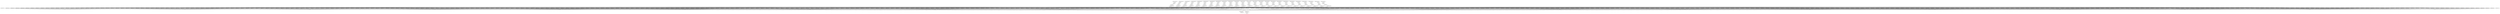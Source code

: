 strict digraph {
alignment_to_reference_ID0000001 [size=10000000];
sort_sam_ID0000002 [size=10000000];
dedup_ID0000003 [size=10000000];
add_replace_ID0000004 [size=10000000];
realign_target_creator_ID0000005 [size=10000000];
indel_realign_ID0000006 [size=10000000];
haplotype_caller_ID0000007 [size=10000000];
haplotype_caller_ID0000008 [size=10000000];
haplotype_caller_ID0000009 [size=10000000];
haplotype_caller_ID0000010 [size=10000000];
haplotype_caller_ID0000011 [size=10000000];
haplotype_caller_ID0000012 [size=10000000];
haplotype_caller_ID0000013 [size=10000000];
haplotype_caller_ID0000014 [size=10000000];
haplotype_caller_ID0000015 [size=10000000];
haplotype_caller_ID0000016 [size=10000000];
haplotype_caller_ID0000017 [size=10000000];
haplotype_caller_ID0000018 [size=10000000];
haplotype_caller_ID0000019 [size=10000000];
haplotype_caller_ID0000020 [size=10000000];
haplotype_caller_ID0000021 [size=10000000];
haplotype_caller_ID0000022 [size=10000000];
haplotype_caller_ID0000023 [size=10000000];
haplotype_caller_ID0000024 [size=10000000];
haplotype_caller_ID0000025 [size=10000000];
haplotype_caller_ID0000026 [size=10000000];
alignment_to_reference_ID0000027 [size=10000000];
sort_sam_ID0000028 [size=10000000];
dedup_ID0000029 [size=10000000];
add_replace_ID0000030 [size=10000000];
realign_target_creator_ID0000031 [size=10000000];
indel_realign_ID0000032 [size=10000000];
haplotype_caller_ID0000033 [size=10000000];
haplotype_caller_ID0000034 [size=10000000];
haplotype_caller_ID0000035 [size=10000000];
haplotype_caller_ID0000036 [size=10000000];
haplotype_caller_ID0000037 [size=10000000];
haplotype_caller_ID0000038 [size=10000000];
haplotype_caller_ID0000039 [size=10000000];
haplotype_caller_ID0000040 [size=10000000];
haplotype_caller_ID0000041 [size=10000000];
haplotype_caller_ID0000042 [size=10000000];
haplotype_caller_ID0000043 [size=10000000];
haplotype_caller_ID0000044 [size=10000000];
haplotype_caller_ID0000045 [size=10000000];
haplotype_caller_ID0000046 [size=10000000];
haplotype_caller_ID0000047 [size=10000000];
haplotype_caller_ID0000048 [size=10000000];
haplotype_caller_ID0000049 [size=10000000];
haplotype_caller_ID0000050 [size=10000000];
haplotype_caller_ID0000051 [size=10000000];
haplotype_caller_ID0000052 [size=10000000];
alignment_to_reference_ID0000053 [size=10000000];
sort_sam_ID0000054 [size=10000000];
dedup_ID0000055 [size=10000000];
add_replace_ID0000056 [size=10000000];
realign_target_creator_ID0000057 [size=10000000];
indel_realign_ID0000058 [size=10000000];
haplotype_caller_ID0000059 [size=10000000];
haplotype_caller_ID0000060 [size=10000000];
haplotype_caller_ID0000061 [size=10000000];
haplotype_caller_ID0000062 [size=10000000];
haplotype_caller_ID0000063 [size=10000000];
haplotype_caller_ID0000064 [size=10000000];
haplotype_caller_ID0000065 [size=10000000];
haplotype_caller_ID0000066 [size=10000000];
haplotype_caller_ID0000067 [size=10000000];
haplotype_caller_ID0000068 [size=10000000];
haplotype_caller_ID0000069 [size=10000000];
haplotype_caller_ID0000070 [size=10000000];
haplotype_caller_ID0000071 [size=10000000];
haplotype_caller_ID0000072 [size=10000000];
haplotype_caller_ID0000073 [size=10000000];
haplotype_caller_ID0000074 [size=10000000];
haplotype_caller_ID0000075 [size=10000000];
haplotype_caller_ID0000076 [size=10000000];
haplotype_caller_ID0000077 [size=10000000];
haplotype_caller_ID0000078 [size=10000000];
alignment_to_reference_ID0000079 [size=10000000];
sort_sam_ID0000080 [size=10000000];
dedup_ID0000081 [size=10000000];
add_replace_ID0000082 [size=10000000];
realign_target_creator_ID0000083 [size=10000000];
indel_realign_ID0000084 [size=10000000];
haplotype_caller_ID0000085 [size=10000000];
haplotype_caller_ID0000086 [size=10000000];
haplotype_caller_ID0000087 [size=10000000];
haplotype_caller_ID0000088 [size=10000000];
haplotype_caller_ID0000089 [size=10000000];
haplotype_caller_ID0000090 [size=10000000];
haplotype_caller_ID0000091 [size=10000000];
haplotype_caller_ID0000092 [size=10000000];
haplotype_caller_ID0000093 [size=10000000];
haplotype_caller_ID0000094 [size=10000000];
haplotype_caller_ID0000095 [size=10000000];
haplotype_caller_ID0000096 [size=10000000];
haplotype_caller_ID0000097 [size=10000000];
haplotype_caller_ID0000098 [size=10000000];
haplotype_caller_ID0000099 [size=10000000];
haplotype_caller_ID0000100 [size=10000000];
haplotype_caller_ID0000101 [size=10000000];
haplotype_caller_ID0000102 [size=10000000];
haplotype_caller_ID0000103 [size=10000000];
haplotype_caller_ID0000104 [size=10000000];
alignment_to_reference_ID0000105 [size=10000000];
sort_sam_ID0000106 [size=10000000];
dedup_ID0000107 [size=10000000];
add_replace_ID0000108 [size=10000000];
realign_target_creator_ID0000109 [size=10000000];
indel_realign_ID0000110 [size=10000000];
haplotype_caller_ID0000111 [size=10000000];
haplotype_caller_ID0000112 [size=10000000];
haplotype_caller_ID0000113 [size=10000000];
haplotype_caller_ID0000114 [size=10000000];
haplotype_caller_ID0000115 [size=10000000];
haplotype_caller_ID0000116 [size=10000000];
haplotype_caller_ID0000117 [size=10000000];
haplotype_caller_ID0000118 [size=10000000];
haplotype_caller_ID0000119 [size=10000000];
haplotype_caller_ID0000120 [size=10000000];
haplotype_caller_ID0000121 [size=10000000];
haplotype_caller_ID0000122 [size=10000000];
haplotype_caller_ID0000123 [size=10000000];
haplotype_caller_ID0000124 [size=10000000];
haplotype_caller_ID0000125 [size=10000000];
haplotype_caller_ID0000126 [size=10000000];
haplotype_caller_ID0000127 [size=10000000];
haplotype_caller_ID0000128 [size=10000000];
haplotype_caller_ID0000129 [size=10000000];
haplotype_caller_ID0000130 [size=10000000];
alignment_to_reference_ID0000131 [size=10000000];
sort_sam_ID0000132 [size=10000000];
dedup_ID0000133 [size=10000000];
add_replace_ID0000134 [size=10000000];
realign_target_creator_ID0000135 [size=10000000];
indel_realign_ID0000136 [size=10000000];
haplotype_caller_ID0000137 [size=10000000];
haplotype_caller_ID0000138 [size=10000000];
haplotype_caller_ID0000139 [size=10000000];
haplotype_caller_ID0000140 [size=10000000];
haplotype_caller_ID0000141 [size=10000000];
haplotype_caller_ID0000142 [size=10000000];
haplotype_caller_ID0000143 [size=10000000];
haplotype_caller_ID0000144 [size=10000000];
haplotype_caller_ID0000145 [size=10000000];
haplotype_caller_ID0000146 [size=10000000];
haplotype_caller_ID0000147 [size=10000000];
haplotype_caller_ID0000148 [size=10000000];
haplotype_caller_ID0000149 [size=10000000];
haplotype_caller_ID0000150 [size=10000000];
haplotype_caller_ID0000151 [size=10000000];
haplotype_caller_ID0000152 [size=10000000];
haplotype_caller_ID0000153 [size=10000000];
haplotype_caller_ID0000154 [size=10000000];
haplotype_caller_ID0000155 [size=10000000];
haplotype_caller_ID0000156 [size=10000000];
alignment_to_reference_ID0000157 [size=10000000];
sort_sam_ID0000158 [size=10000000];
dedup_ID0000159 [size=10000000];
add_replace_ID0000160 [size=10000000];
realign_target_creator_ID0000161 [size=10000000];
indel_realign_ID0000162 [size=10000000];
haplotype_caller_ID0000163 [size=10000000];
haplotype_caller_ID0000164 [size=10000000];
haplotype_caller_ID0000165 [size=10000000];
haplotype_caller_ID0000166 [size=10000000];
haplotype_caller_ID0000167 [size=10000000];
haplotype_caller_ID0000168 [size=10000000];
haplotype_caller_ID0000169 [size=10000000];
haplotype_caller_ID0000170 [size=10000000];
haplotype_caller_ID0000171 [size=10000000];
haplotype_caller_ID0000172 [size=10000000];
haplotype_caller_ID0000173 [size=10000000];
haplotype_caller_ID0000174 [size=10000000];
haplotype_caller_ID0000175 [size=10000000];
haplotype_caller_ID0000176 [size=10000000];
haplotype_caller_ID0000177 [size=10000000];
haplotype_caller_ID0000178 [size=10000000];
haplotype_caller_ID0000179 [size=10000000];
haplotype_caller_ID0000180 [size=10000000];
haplotype_caller_ID0000181 [size=10000000];
haplotype_caller_ID0000182 [size=10000000];
alignment_to_reference_ID0000183 [size=10000000];
sort_sam_ID0000184 [size=10000000];
dedup_ID0000185 [size=10000000];
add_replace_ID0000186 [size=10000000];
realign_target_creator_ID0000187 [size=10000000];
indel_realign_ID0000188 [size=10000000];
haplotype_caller_ID0000189 [size=10000000];
haplotype_caller_ID0000190 [size=10000000];
haplotype_caller_ID0000191 [size=10000000];
haplotype_caller_ID0000192 [size=10000000];
haplotype_caller_ID0000193 [size=10000000];
haplotype_caller_ID0000194 [size=10000000];
haplotype_caller_ID0000195 [size=10000000];
haplotype_caller_ID0000196 [size=10000000];
haplotype_caller_ID0000197 [size=10000000];
haplotype_caller_ID0000198 [size=10000000];
haplotype_caller_ID0000199 [size=10000000];
haplotype_caller_ID0000200 [size=10000000];
haplotype_caller_ID0000201 [size=10000000];
haplotype_caller_ID0000202 [size=10000000];
haplotype_caller_ID0000203 [size=10000000];
haplotype_caller_ID0000204 [size=10000000];
haplotype_caller_ID0000205 [size=10000000];
haplotype_caller_ID0000206 [size=10000000];
haplotype_caller_ID0000207 [size=10000000];
haplotype_caller_ID0000208 [size=10000000];
alignment_to_reference_ID0000209 [size=10000000];
sort_sam_ID0000210 [size=10000000];
dedup_ID0000211 [size=10000000];
add_replace_ID0000212 [size=10000000];
realign_target_creator_ID0000213 [size=10000000];
indel_realign_ID0000214 [size=10000000];
haplotype_caller_ID0000215 [size=10000000];
haplotype_caller_ID0000216 [size=10000000];
haplotype_caller_ID0000217 [size=10000000];
haplotype_caller_ID0000218 [size=10000000];
haplotype_caller_ID0000219 [size=10000000];
haplotype_caller_ID0000220 [size=10000000];
haplotype_caller_ID0000221 [size=10000000];
haplotype_caller_ID0000222 [size=10000000];
haplotype_caller_ID0000223 [size=10000000];
haplotype_caller_ID0000224 [size=10000000];
haplotype_caller_ID0000225 [size=10000000];
haplotype_caller_ID0000226 [size=10000000];
haplotype_caller_ID0000227 [size=10000000];
haplotype_caller_ID0000228 [size=10000000];
haplotype_caller_ID0000229 [size=10000000];
haplotype_caller_ID0000230 [size=10000000];
haplotype_caller_ID0000231 [size=10000000];
haplotype_caller_ID0000232 [size=10000000];
haplotype_caller_ID0000233 [size=10000000];
haplotype_caller_ID0000234 [size=10000000];
alignment_to_reference_ID0000235 [size=10000000];
sort_sam_ID0000236 [size=10000000];
dedup_ID0000237 [size=10000000];
add_replace_ID0000238 [size=10000000];
realign_target_creator_ID0000239 [size=10000000];
indel_realign_ID0000240 [size=10000000];
haplotype_caller_ID0000241 [size=10000000];
haplotype_caller_ID0000242 [size=10000000];
haplotype_caller_ID0000243 [size=10000000];
haplotype_caller_ID0000244 [size=10000000];
haplotype_caller_ID0000245 [size=10000000];
haplotype_caller_ID0000246 [size=10000000];
haplotype_caller_ID0000247 [size=10000000];
haplotype_caller_ID0000248 [size=10000000];
haplotype_caller_ID0000249 [size=10000000];
haplotype_caller_ID0000250 [size=10000000];
haplotype_caller_ID0000251 [size=10000000];
haplotype_caller_ID0000252 [size=10000000];
haplotype_caller_ID0000253 [size=10000000];
haplotype_caller_ID0000254 [size=10000000];
haplotype_caller_ID0000255 [size=10000000];
haplotype_caller_ID0000256 [size=10000000];
haplotype_caller_ID0000257 [size=10000000];
haplotype_caller_ID0000258 [size=10000000];
haplotype_caller_ID0000259 [size=10000000];
haplotype_caller_ID0000260 [size=10000000];
alignment_to_reference_ID0000261 [size=10000000];
sort_sam_ID0000262 [size=10000000];
dedup_ID0000263 [size=10000000];
add_replace_ID0000264 [size=10000000];
realign_target_creator_ID0000265 [size=10000000];
indel_realign_ID0000266 [size=10000000];
haplotype_caller_ID0000267 [size=10000000];
haplotype_caller_ID0000268 [size=10000000];
haplotype_caller_ID0000269 [size=10000000];
haplotype_caller_ID0000270 [size=10000000];
haplotype_caller_ID0000271 [size=10000000];
haplotype_caller_ID0000272 [size=10000000];
haplotype_caller_ID0000273 [size=10000000];
haplotype_caller_ID0000274 [size=10000000];
haplotype_caller_ID0000275 [size=10000000];
haplotype_caller_ID0000276 [size=10000000];
haplotype_caller_ID0000277 [size=10000000];
haplotype_caller_ID0000278 [size=10000000];
haplotype_caller_ID0000279 [size=10000000];
haplotype_caller_ID0000280 [size=10000000];
haplotype_caller_ID0000281 [size=10000000];
haplotype_caller_ID0000282 [size=10000000];
haplotype_caller_ID0000283 [size=10000000];
haplotype_caller_ID0000284 [size=10000000];
haplotype_caller_ID0000285 [size=10000000];
haplotype_caller_ID0000286 [size=10000000];
alignment_to_reference_ID0000287 [size=10000000];
sort_sam_ID0000288 [size=10000000];
dedup_ID0000289 [size=10000000];
add_replace_ID0000290 [size=10000000];
realign_target_creator_ID0000291 [size=10000000];
indel_realign_ID0000292 [size=10000000];
haplotype_caller_ID0000293 [size=10000000];
haplotype_caller_ID0000294 [size=10000000];
haplotype_caller_ID0000295 [size=10000000];
haplotype_caller_ID0000296 [size=10000000];
haplotype_caller_ID0000297 [size=10000000];
haplotype_caller_ID0000298 [size=10000000];
haplotype_caller_ID0000299 [size=10000000];
haplotype_caller_ID0000300 [size=10000000];
haplotype_caller_ID0000301 [size=10000000];
haplotype_caller_ID0000302 [size=10000000];
haplotype_caller_ID0000303 [size=10000000];
haplotype_caller_ID0000304 [size=10000000];
haplotype_caller_ID0000305 [size=10000000];
haplotype_caller_ID0000306 [size=10000000];
haplotype_caller_ID0000307 [size=10000000];
haplotype_caller_ID0000308 [size=10000000];
haplotype_caller_ID0000309 [size=10000000];
haplotype_caller_ID0000310 [size=10000000];
haplotype_caller_ID0000311 [size=10000000];
haplotype_caller_ID0000312 [size=10000000];
alignment_to_reference_ID0000313 [size=10000000];
sort_sam_ID0000314 [size=10000000];
dedup_ID0000315 [size=10000000];
add_replace_ID0000316 [size=10000000];
realign_target_creator_ID0000317 [size=10000000];
indel_realign_ID0000318 [size=10000000];
haplotype_caller_ID0000319 [size=10000000];
haplotype_caller_ID0000320 [size=10000000];
haplotype_caller_ID0000321 [size=10000000];
haplotype_caller_ID0000322 [size=10000000];
haplotype_caller_ID0000323 [size=10000000];
haplotype_caller_ID0000324 [size=10000000];
haplotype_caller_ID0000325 [size=10000000];
haplotype_caller_ID0000326 [size=10000000];
haplotype_caller_ID0000327 [size=10000000];
haplotype_caller_ID0000328 [size=10000000];
haplotype_caller_ID0000329 [size=10000000];
haplotype_caller_ID0000330 [size=10000000];
haplotype_caller_ID0000331 [size=10000000];
haplotype_caller_ID0000332 [size=10000000];
haplotype_caller_ID0000333 [size=10000000];
haplotype_caller_ID0000334 [size=10000000];
haplotype_caller_ID0000335 [size=10000000];
haplotype_caller_ID0000336 [size=10000000];
haplotype_caller_ID0000337 [size=10000000];
haplotype_caller_ID0000338 [size=10000000];
alignment_to_reference_ID0000339 [size=10000000];
sort_sam_ID0000340 [size=10000000];
dedup_ID0000341 [size=10000000];
add_replace_ID0000342 [size=10000000];
realign_target_creator_ID0000343 [size=10000000];
indel_realign_ID0000344 [size=10000000];
haplotype_caller_ID0000345 [size=10000000];
haplotype_caller_ID0000346 [size=10000000];
haplotype_caller_ID0000347 [size=10000000];
haplotype_caller_ID0000348 [size=10000000];
haplotype_caller_ID0000349 [size=10000000];
haplotype_caller_ID0000350 [size=10000000];
haplotype_caller_ID0000351 [size=10000000];
haplotype_caller_ID0000352 [size=10000000];
haplotype_caller_ID0000353 [size=10000000];
haplotype_caller_ID0000354 [size=10000000];
haplotype_caller_ID0000355 [size=10000000];
haplotype_caller_ID0000356 [size=10000000];
haplotype_caller_ID0000357 [size=10000000];
haplotype_caller_ID0000358 [size=10000000];
haplotype_caller_ID0000359 [size=10000000];
haplotype_caller_ID0000360 [size=10000000];
haplotype_caller_ID0000361 [size=10000000];
haplotype_caller_ID0000362 [size=10000000];
haplotype_caller_ID0000363 [size=10000000];
haplotype_caller_ID0000364 [size=10000000];
alignment_to_reference_ID0000365 [size=10000000];
sort_sam_ID0000366 [size=10000000];
dedup_ID0000367 [size=10000000];
add_replace_ID0000368 [size=10000000];
realign_target_creator_ID0000369 [size=10000000];
indel_realign_ID0000370 [size=10000000];
haplotype_caller_ID0000371 [size=10000000];
haplotype_caller_ID0000372 [size=10000000];
haplotype_caller_ID0000373 [size=10000000];
haplotype_caller_ID0000374 [size=10000000];
haplotype_caller_ID0000375 [size=10000000];
haplotype_caller_ID0000376 [size=10000000];
haplotype_caller_ID0000377 [size=10000000];
haplotype_caller_ID0000378 [size=10000000];
haplotype_caller_ID0000379 [size=10000000];
haplotype_caller_ID0000380 [size=10000000];
haplotype_caller_ID0000381 [size=10000000];
haplotype_caller_ID0000382 [size=10000000];
haplotype_caller_ID0000383 [size=10000000];
haplotype_caller_ID0000384 [size=10000000];
haplotype_caller_ID0000385 [size=10000000];
haplotype_caller_ID0000386 [size=10000000];
haplotype_caller_ID0000387 [size=10000000];
haplotype_caller_ID0000388 [size=10000000];
haplotype_caller_ID0000389 [size=10000000];
haplotype_caller_ID0000390 [size=10000000];
alignment_to_reference_ID0000391 [size=10000000];
sort_sam_ID0000392 [size=10000000];
dedup_ID0000393 [size=10000000];
add_replace_ID0000394 [size=10000000];
realign_target_creator_ID0000395 [size=10000000];
indel_realign_ID0000396 [size=10000000];
haplotype_caller_ID0000397 [size=10000000];
haplotype_caller_ID0000398 [size=10000000];
haplotype_caller_ID0000399 [size=10000000];
haplotype_caller_ID0000400 [size=10000000];
haplotype_caller_ID0000401 [size=10000000];
haplotype_caller_ID0000402 [size=10000000];
haplotype_caller_ID0000403 [size=10000000];
haplotype_caller_ID0000404 [size=10000000];
haplotype_caller_ID0000405 [size=10000000];
haplotype_caller_ID0000406 [size=10000000];
haplotype_caller_ID0000407 [size=10000000];
haplotype_caller_ID0000408 [size=10000000];
haplotype_caller_ID0000409 [size=10000000];
haplotype_caller_ID0000410 [size=10000000];
haplotype_caller_ID0000411 [size=10000000];
haplotype_caller_ID0000412 [size=10000000];
haplotype_caller_ID0000413 [size=10000000];
haplotype_caller_ID0000414 [size=10000000];
haplotype_caller_ID0000415 [size=10000000];
haplotype_caller_ID0000416 [size=10000000];
alignment_to_reference_ID0000417 [size=10000000];
sort_sam_ID0000418 [size=10000000];
dedup_ID0000419 [size=10000000];
add_replace_ID0000420 [size=10000000];
realign_target_creator_ID0000421 [size=10000000];
indel_realign_ID0000422 [size=10000000];
haplotype_caller_ID0000423 [size=10000000];
haplotype_caller_ID0000424 [size=10000000];
haplotype_caller_ID0000425 [size=10000000];
haplotype_caller_ID0000426 [size=10000000];
haplotype_caller_ID0000427 [size=10000000];
haplotype_caller_ID0000428 [size=10000000];
haplotype_caller_ID0000429 [size=10000000];
haplotype_caller_ID0000430 [size=10000000];
haplotype_caller_ID0000431 [size=10000000];
haplotype_caller_ID0000432 [size=10000000];
haplotype_caller_ID0000433 [size=10000000];
haplotype_caller_ID0000434 [size=10000000];
haplotype_caller_ID0000435 [size=10000000];
haplotype_caller_ID0000436 [size=10000000];
haplotype_caller_ID0000437 [size=10000000];
haplotype_caller_ID0000438 [size=10000000];
haplotype_caller_ID0000439 [size=10000000];
haplotype_caller_ID0000440 [size=10000000];
haplotype_caller_ID0000441 [size=10000000];
haplotype_caller_ID0000442 [size=10000000];
alignment_to_reference_ID0000443 [size=10000000];
sort_sam_ID0000444 [size=10000000];
dedup_ID0000445 [size=10000000];
add_replace_ID0000446 [size=10000000];
realign_target_creator_ID0000447 [size=10000000];
indel_realign_ID0000448 [size=10000000];
haplotype_caller_ID0000449 [size=10000000];
haplotype_caller_ID0000450 [size=10000000];
haplotype_caller_ID0000451 [size=10000000];
haplotype_caller_ID0000452 [size=10000000];
haplotype_caller_ID0000453 [size=10000000];
haplotype_caller_ID0000454 [size=10000000];
haplotype_caller_ID0000455 [size=10000000];
haplotype_caller_ID0000456 [size=10000000];
haplotype_caller_ID0000457 [size=10000000];
haplotype_caller_ID0000458 [size=10000000];
haplotype_caller_ID0000459 [size=10000000];
haplotype_caller_ID0000460 [size=10000000];
haplotype_caller_ID0000461 [size=10000000];
haplotype_caller_ID0000462 [size=10000000];
haplotype_caller_ID0000463 [size=10000000];
haplotype_caller_ID0000464 [size=10000000];
haplotype_caller_ID0000465 [size=10000000];
haplotype_caller_ID0000466 [size=10000000];
haplotype_caller_ID0000467 [size=10000000];
haplotype_caller_ID0000468 [size=10000000];
alignment_to_reference_ID0000469 [size=10000000];
sort_sam_ID0000470 [size=10000000];
dedup_ID0000471 [size=10000000];
add_replace_ID0000472 [size=10000000];
realign_target_creator_ID0000473 [size=10000000];
indel_realign_ID0000474 [size=10000000];
haplotype_caller_ID0000475 [size=10000000];
haplotype_caller_ID0000476 [size=10000000];
haplotype_caller_ID0000477 [size=10000000];
haplotype_caller_ID0000478 [size=10000000];
haplotype_caller_ID0000479 [size=10000000];
haplotype_caller_ID0000480 [size=10000000];
haplotype_caller_ID0000481 [size=10000000];
haplotype_caller_ID0000482 [size=10000000];
haplotype_caller_ID0000483 [size=10000000];
haplotype_caller_ID0000484 [size=10000000];
haplotype_caller_ID0000485 [size=10000000];
haplotype_caller_ID0000486 [size=10000000];
haplotype_caller_ID0000487 [size=10000000];
haplotype_caller_ID0000488 [size=10000000];
haplotype_caller_ID0000489 [size=10000000];
haplotype_caller_ID0000490 [size=10000000];
haplotype_caller_ID0000491 [size=10000000];
haplotype_caller_ID0000492 [size=10000000];
haplotype_caller_ID0000493 [size=10000000];
haplotype_caller_ID0000494 [size=10000000];
alignment_to_reference_ID0000495 [size=10000000];
sort_sam_ID0000496 [size=10000000];
dedup_ID0000497 [size=10000000];
add_replace_ID0000498 [size=10000000];
realign_target_creator_ID0000499 [size=10000000];
indel_realign_ID0000500 [size=10000000];
haplotype_caller_ID0000501 [size=10000000];
haplotype_caller_ID0000502 [size=10000000];
haplotype_caller_ID0000503 [size=10000000];
haplotype_caller_ID0000504 [size=10000000];
haplotype_caller_ID0000505 [size=10000000];
haplotype_caller_ID0000506 [size=10000000];
haplotype_caller_ID0000507 [size=10000000];
haplotype_caller_ID0000508 [size=10000000];
haplotype_caller_ID0000509 [size=10000000];
haplotype_caller_ID0000510 [size=10000000];
haplotype_caller_ID0000511 [size=10000000];
haplotype_caller_ID0000512 [size=10000000];
haplotype_caller_ID0000513 [size=10000000];
haplotype_caller_ID0000514 [size=10000000];
haplotype_caller_ID0000515 [size=10000000];
haplotype_caller_ID0000516 [size=10000000];
haplotype_caller_ID0000517 [size=10000000];
haplotype_caller_ID0000518 [size=10000000];
haplotype_caller_ID0000519 [size=10000000];
haplotype_caller_ID0000520 [size=10000000];
alignment_to_reference_ID0000521 [size=10000000];
sort_sam_ID0000522 [size=10000000];
dedup_ID0000523 [size=10000000];
add_replace_ID0000524 [size=10000000];
realign_target_creator_ID0000525 [size=10000000];
indel_realign_ID0000526 [size=10000000];
haplotype_caller_ID0000527 [size=10000000];
haplotype_caller_ID0000528 [size=10000000];
haplotype_caller_ID0000529 [size=10000000];
haplotype_caller_ID0000530 [size=10000000];
haplotype_caller_ID0000531 [size=10000000];
haplotype_caller_ID0000532 [size=10000000];
haplotype_caller_ID0000533 [size=10000000];
haplotype_caller_ID0000534 [size=10000000];
haplotype_caller_ID0000535 [size=10000000];
haplotype_caller_ID0000536 [size=10000000];
haplotype_caller_ID0000537 [size=10000000];
haplotype_caller_ID0000538 [size=10000000];
haplotype_caller_ID0000539 [size=10000000];
haplotype_caller_ID0000540 [size=10000000];
haplotype_caller_ID0000541 [size=10000000];
haplotype_caller_ID0000542 [size=10000000];
haplotype_caller_ID0000543 [size=10000000];
haplotype_caller_ID0000544 [size=10000000];
haplotype_caller_ID0000545 [size=10000000];
haplotype_caller_ID0000546 [size=10000000];
alignment_to_reference_ID0000547 [size=10000000];
sort_sam_ID0000548 [size=10000000];
dedup_ID0000549 [size=10000000];
add_replace_ID0000550 [size=10000000];
realign_target_creator_ID0000551 [size=10000000];
indel_realign_ID0000552 [size=10000000];
haplotype_caller_ID0000553 [size=10000000];
haplotype_caller_ID0000554 [size=10000000];
haplotype_caller_ID0000555 [size=10000000];
haplotype_caller_ID0000556 [size=10000000];
haplotype_caller_ID0000557 [size=10000000];
haplotype_caller_ID0000558 [size=10000000];
haplotype_caller_ID0000559 [size=10000000];
haplotype_caller_ID0000560 [size=10000000];
haplotype_caller_ID0000561 [size=10000000];
haplotype_caller_ID0000562 [size=10000000];
haplotype_caller_ID0000563 [size=10000000];
haplotype_caller_ID0000564 [size=10000000];
haplotype_caller_ID0000565 [size=10000000];
haplotype_caller_ID0000566 [size=10000000];
haplotype_caller_ID0000567 [size=10000000];
haplotype_caller_ID0000568 [size=10000000];
haplotype_caller_ID0000569 [size=10000000];
haplotype_caller_ID0000570 [size=10000000];
haplotype_caller_ID0000571 [size=10000000];
haplotype_caller_ID0000572 [size=10000000];
alignment_to_reference_ID0000573 [size=10000000];
sort_sam_ID0000574 [size=10000000];
dedup_ID0000575 [size=10000000];
add_replace_ID0000576 [size=10000000];
realign_target_creator_ID0000577 [size=10000000];
indel_realign_ID0000578 [size=10000000];
haplotype_caller_ID0000579 [size=10000000];
haplotype_caller_ID0000580 [size=10000000];
haplotype_caller_ID0000581 [size=10000000];
haplotype_caller_ID0000582 [size=10000000];
haplotype_caller_ID0000583 [size=10000000];
haplotype_caller_ID0000584 [size=10000000];
haplotype_caller_ID0000585 [size=10000000];
haplotype_caller_ID0000586 [size=10000000];
haplotype_caller_ID0000587 [size=10000000];
haplotype_caller_ID0000588 [size=10000000];
haplotype_caller_ID0000589 [size=10000000];
haplotype_caller_ID0000590 [size=10000000];
haplotype_caller_ID0000591 [size=10000000];
haplotype_caller_ID0000592 [size=10000000];
haplotype_caller_ID0000593 [size=10000000];
haplotype_caller_ID0000594 [size=10000000];
haplotype_caller_ID0000595 [size=10000000];
haplotype_caller_ID0000596 [size=10000000];
haplotype_caller_ID0000597 [size=10000000];
haplotype_caller_ID0000598 [size=10000000];
alignment_to_reference_ID0000599 [size=10000000];
sort_sam_ID0000600 [size=10000000];
dedup_ID0000601 [size=10000000];
add_replace_ID0000602 [size=10000000];
realign_target_creator_ID0000603 [size=10000000];
indel_realign_ID0000604 [size=10000000];
haplotype_caller_ID0000605 [size=10000000];
haplotype_caller_ID0000606 [size=10000000];
haplotype_caller_ID0000607 [size=10000000];
haplotype_caller_ID0000608 [size=10000000];
haplotype_caller_ID0000609 [size=10000000];
haplotype_caller_ID0000610 [size=10000000];
haplotype_caller_ID0000611 [size=10000000];
haplotype_caller_ID0000612 [size=10000000];
haplotype_caller_ID0000613 [size=10000000];
haplotype_caller_ID0000614 [size=10000000];
haplotype_caller_ID0000615 [size=10000000];
haplotype_caller_ID0000616 [size=10000000];
haplotype_caller_ID0000617 [size=10000000];
haplotype_caller_ID0000618 [size=10000000];
haplotype_caller_ID0000619 [size=10000000];
haplotype_caller_ID0000620 [size=10000000];
haplotype_caller_ID0000621 [size=10000000];
haplotype_caller_ID0000622 [size=10000000];
haplotype_caller_ID0000623 [size=10000000];
haplotype_caller_ID0000624 [size=10000000];
alignment_to_reference_ID0000625 [size=10000000];
sort_sam_ID0000626 [size=10000000];
dedup_ID0000627 [size=10000000];
add_replace_ID0000628 [size=10000000];
realign_target_creator_ID0000629 [size=10000000];
indel_realign_ID0000630 [size=10000000];
haplotype_caller_ID0000631 [size=10000000];
haplotype_caller_ID0000632 [size=10000000];
haplotype_caller_ID0000633 [size=10000000];
haplotype_caller_ID0000634 [size=10000000];
haplotype_caller_ID0000635 [size=10000000];
haplotype_caller_ID0000636 [size=10000000];
haplotype_caller_ID0000637 [size=10000000];
haplotype_caller_ID0000638 [size=10000000];
haplotype_caller_ID0000639 [size=10000000];
haplotype_caller_ID0000640 [size=10000000];
haplotype_caller_ID0000641 [size=10000000];
haplotype_caller_ID0000642 [size=10000000];
haplotype_caller_ID0000643 [size=10000000];
haplotype_caller_ID0000644 [size=10000000];
haplotype_caller_ID0000645 [size=10000000];
haplotype_caller_ID0000646 [size=10000000];
haplotype_caller_ID0000647 [size=10000000];
haplotype_caller_ID0000648 [size=10000000];
haplotype_caller_ID0000649 [size=10000000];
haplotype_caller_ID0000650 [size=10000000];
merge_gcvf_ID0000651 [size=10000000];
genotype_gvcfs_ID0000652 [size=10000000];
genotype_gvcfs_ID0000653 [size=10000000];
genotype_gvcfs_ID0000654 [size=10000000];
genotype_gvcfs_ID0000655 [size=10000000];
genotype_gvcfs_ID0000656 [size=10000000];
genotype_gvcfs_ID0000657 [size=10000000];
genotype_gvcfs_ID0000658 [size=10000000];
genotype_gvcfs_ID0000659 [size=10000000];
genotype_gvcfs_ID0000660 [size=10000000];
genotype_gvcfs_ID0000661 [size=10000000];
genotype_gvcfs_ID0000662 [size=10000000];
genotype_gvcfs_ID0000663 [size=10000000];
genotype_gvcfs_ID0000664 [size=10000000];
genotype_gvcfs_ID0000665 [size=10000000];
genotype_gvcfs_ID0000666 [size=10000000];
genotype_gvcfs_ID0000667 [size=10000000];
genotype_gvcfs_ID0000668 [size=10000000];
genotype_gvcfs_ID0000669 [size=10000000];
genotype_gvcfs_ID0000670 [size=10000000];
genotype_gvcfs_ID0000671 [size=10000000];
combine_variants_ID0000672 [size=10000000];
select_variants_snp_ID0000673 [size=10000000];
filtering_snp_ID0000674 [size=10000000];
select_variants_indel_ID0000675 [size=10000000];
filtering_indel_ID0000676 [size=10000000];
root [size=2];
end [size=2];
alignment_to_reference_ID0000001 -> sort_sam_ID0000002 [size=40000000];
sort_sam_ID0000002 -> dedup_ID0000003 [size=40000000];
dedup_ID0000003 -> add_replace_ID0000004 [size=40000000];
add_replace_ID0000004 -> realign_target_creator_ID0000005 [size=40000000];
add_replace_ID0000004 -> indel_realign_ID0000006 [size=40000000];
realign_target_creator_ID0000005 -> indel_realign_ID0000006 [size=40000000];
indel_realign_ID0000006 -> haplotype_caller_ID0000007 [size=40000000];
indel_realign_ID0000006 -> haplotype_caller_ID0000008 [size=40000000];
indel_realign_ID0000006 -> haplotype_caller_ID0000009 [size=40000000];
indel_realign_ID0000006 -> haplotype_caller_ID0000010 [size=40000000];
indel_realign_ID0000006 -> haplotype_caller_ID0000011 [size=40000000];
indel_realign_ID0000006 -> haplotype_caller_ID0000012 [size=40000000];
indel_realign_ID0000006 -> haplotype_caller_ID0000013 [size=40000000];
indel_realign_ID0000006 -> haplotype_caller_ID0000014 [size=40000000];
indel_realign_ID0000006 -> haplotype_caller_ID0000015 [size=40000000];
indel_realign_ID0000006 -> haplotype_caller_ID0000016 [size=40000000];
indel_realign_ID0000006 -> haplotype_caller_ID0000017 [size=40000000];
indel_realign_ID0000006 -> haplotype_caller_ID0000018 [size=40000000];
indel_realign_ID0000006 -> haplotype_caller_ID0000019 [size=40000000];
indel_realign_ID0000006 -> haplotype_caller_ID0000020 [size=40000000];
indel_realign_ID0000006 -> haplotype_caller_ID0000021 [size=40000000];
indel_realign_ID0000006 -> haplotype_caller_ID0000022 [size=40000000];
indel_realign_ID0000006 -> haplotype_caller_ID0000023 [size=40000000];
indel_realign_ID0000006 -> haplotype_caller_ID0000024 [size=40000000];
indel_realign_ID0000006 -> haplotype_caller_ID0000025 [size=40000000];
indel_realign_ID0000006 -> haplotype_caller_ID0000026 [size=40000000];
haplotype_caller_ID0000007 -> merge_gcvf_ID0000651 [size=40000000];
haplotype_caller_ID0000007 -> genotype_gvcfs_ID0000652 [size=40000000];
haplotype_caller_ID0000008 -> merge_gcvf_ID0000651 [size=40000000];
haplotype_caller_ID0000008 -> genotype_gvcfs_ID0000653 [size=40000000];
haplotype_caller_ID0000009 -> merge_gcvf_ID0000651 [size=40000000];
haplotype_caller_ID0000009 -> genotype_gvcfs_ID0000654 [size=40000000];
haplotype_caller_ID0000010 -> merge_gcvf_ID0000651 [size=40000000];
haplotype_caller_ID0000010 -> genotype_gvcfs_ID0000655 [size=40000000];
haplotype_caller_ID0000011 -> merge_gcvf_ID0000651 [size=40000000];
haplotype_caller_ID0000011 -> genotype_gvcfs_ID0000656 [size=40000000];
haplotype_caller_ID0000012 -> merge_gcvf_ID0000651 [size=40000000];
haplotype_caller_ID0000012 -> genotype_gvcfs_ID0000657 [size=40000000];
haplotype_caller_ID0000013 -> merge_gcvf_ID0000651 [size=40000000];
haplotype_caller_ID0000013 -> genotype_gvcfs_ID0000658 [size=40000000];
haplotype_caller_ID0000014 -> merge_gcvf_ID0000651 [size=40000000];
haplotype_caller_ID0000014 -> genotype_gvcfs_ID0000659 [size=40000000];
haplotype_caller_ID0000015 -> merge_gcvf_ID0000651 [size=40000000];
haplotype_caller_ID0000015 -> genotype_gvcfs_ID0000660 [size=40000000];
haplotype_caller_ID0000016 -> merge_gcvf_ID0000651 [size=40000000];
haplotype_caller_ID0000016 -> genotype_gvcfs_ID0000661 [size=40000000];
haplotype_caller_ID0000017 -> merge_gcvf_ID0000651 [size=40000000];
haplotype_caller_ID0000017 -> genotype_gvcfs_ID0000662 [size=40000000];
haplotype_caller_ID0000018 -> merge_gcvf_ID0000651 [size=40000000];
haplotype_caller_ID0000018 -> genotype_gvcfs_ID0000663 [size=40000000];
haplotype_caller_ID0000019 -> merge_gcvf_ID0000651 [size=40000000];
haplotype_caller_ID0000019 -> genotype_gvcfs_ID0000664 [size=40000000];
haplotype_caller_ID0000020 -> merge_gcvf_ID0000651 [size=40000000];
haplotype_caller_ID0000020 -> genotype_gvcfs_ID0000665 [size=40000000];
haplotype_caller_ID0000021 -> merge_gcvf_ID0000651 [size=40000000];
haplotype_caller_ID0000021 -> genotype_gvcfs_ID0000666 [size=40000000];
haplotype_caller_ID0000022 -> merge_gcvf_ID0000651 [size=40000000];
haplotype_caller_ID0000022 -> genotype_gvcfs_ID0000667 [size=40000000];
haplotype_caller_ID0000023 -> merge_gcvf_ID0000651 [size=40000000];
haplotype_caller_ID0000023 -> genotype_gvcfs_ID0000668 [size=40000000];
haplotype_caller_ID0000024 -> merge_gcvf_ID0000651 [size=40000000];
haplotype_caller_ID0000024 -> genotype_gvcfs_ID0000669 [size=40000000];
haplotype_caller_ID0000025 -> merge_gcvf_ID0000651 [size=40000000];
haplotype_caller_ID0000025 -> genotype_gvcfs_ID0000670 [size=40000000];
haplotype_caller_ID0000026 -> merge_gcvf_ID0000651 [size=40000000];
haplotype_caller_ID0000026 -> genotype_gvcfs_ID0000671 [size=40000000];
alignment_to_reference_ID0000027 -> sort_sam_ID0000028 [size=40000000];
sort_sam_ID0000028 -> dedup_ID0000029 [size=40000000];
dedup_ID0000029 -> add_replace_ID0000030 [size=40000000];
add_replace_ID0000030 -> realign_target_creator_ID0000031 [size=40000000];
add_replace_ID0000030 -> indel_realign_ID0000032 [size=40000000];
realign_target_creator_ID0000031 -> indel_realign_ID0000032 [size=40000000];
indel_realign_ID0000032 -> haplotype_caller_ID0000033 [size=40000000];
indel_realign_ID0000032 -> haplotype_caller_ID0000034 [size=40000000];
indel_realign_ID0000032 -> haplotype_caller_ID0000035 [size=40000000];
indel_realign_ID0000032 -> haplotype_caller_ID0000036 [size=40000000];
indel_realign_ID0000032 -> haplotype_caller_ID0000037 [size=40000000];
indel_realign_ID0000032 -> haplotype_caller_ID0000038 [size=40000000];
indel_realign_ID0000032 -> haplotype_caller_ID0000039 [size=40000000];
indel_realign_ID0000032 -> haplotype_caller_ID0000040 [size=40000000];
indel_realign_ID0000032 -> haplotype_caller_ID0000041 [size=40000000];
indel_realign_ID0000032 -> haplotype_caller_ID0000042 [size=40000000];
indel_realign_ID0000032 -> haplotype_caller_ID0000043 [size=40000000];
indel_realign_ID0000032 -> haplotype_caller_ID0000044 [size=40000000];
indel_realign_ID0000032 -> haplotype_caller_ID0000045 [size=40000000];
indel_realign_ID0000032 -> haplotype_caller_ID0000046 [size=40000000];
indel_realign_ID0000032 -> haplotype_caller_ID0000047 [size=40000000];
indel_realign_ID0000032 -> haplotype_caller_ID0000048 [size=40000000];
indel_realign_ID0000032 -> haplotype_caller_ID0000049 [size=40000000];
indel_realign_ID0000032 -> haplotype_caller_ID0000050 [size=40000000];
indel_realign_ID0000032 -> haplotype_caller_ID0000051 [size=40000000];
indel_realign_ID0000032 -> haplotype_caller_ID0000052 [size=40000000];
haplotype_caller_ID0000033 -> merge_gcvf_ID0000651 [size=40000000];
haplotype_caller_ID0000033 -> genotype_gvcfs_ID0000652 [size=40000000];
haplotype_caller_ID0000034 -> merge_gcvf_ID0000651 [size=40000000];
haplotype_caller_ID0000034 -> genotype_gvcfs_ID0000653 [size=40000000];
haplotype_caller_ID0000035 -> merge_gcvf_ID0000651 [size=40000000];
haplotype_caller_ID0000035 -> genotype_gvcfs_ID0000654 [size=40000000];
haplotype_caller_ID0000036 -> merge_gcvf_ID0000651 [size=40000000];
haplotype_caller_ID0000036 -> genotype_gvcfs_ID0000655 [size=40000000];
haplotype_caller_ID0000037 -> merge_gcvf_ID0000651 [size=40000000];
haplotype_caller_ID0000037 -> genotype_gvcfs_ID0000656 [size=40000000];
haplotype_caller_ID0000038 -> merge_gcvf_ID0000651 [size=40000000];
haplotype_caller_ID0000038 -> genotype_gvcfs_ID0000657 [size=40000000];
haplotype_caller_ID0000039 -> merge_gcvf_ID0000651 [size=40000000];
haplotype_caller_ID0000039 -> genotype_gvcfs_ID0000658 [size=40000000];
haplotype_caller_ID0000040 -> merge_gcvf_ID0000651 [size=40000000];
haplotype_caller_ID0000040 -> genotype_gvcfs_ID0000659 [size=40000000];
haplotype_caller_ID0000041 -> merge_gcvf_ID0000651 [size=40000000];
haplotype_caller_ID0000041 -> genotype_gvcfs_ID0000660 [size=40000000];
haplotype_caller_ID0000042 -> merge_gcvf_ID0000651 [size=40000000];
haplotype_caller_ID0000042 -> genotype_gvcfs_ID0000661 [size=40000000];
haplotype_caller_ID0000043 -> merge_gcvf_ID0000651 [size=40000000];
haplotype_caller_ID0000043 -> genotype_gvcfs_ID0000662 [size=40000000];
haplotype_caller_ID0000044 -> merge_gcvf_ID0000651 [size=40000000];
haplotype_caller_ID0000044 -> genotype_gvcfs_ID0000663 [size=40000000];
haplotype_caller_ID0000045 -> merge_gcvf_ID0000651 [size=40000000];
haplotype_caller_ID0000045 -> genotype_gvcfs_ID0000664 [size=40000000];
haplotype_caller_ID0000046 -> merge_gcvf_ID0000651 [size=40000000];
haplotype_caller_ID0000046 -> genotype_gvcfs_ID0000665 [size=40000000];
haplotype_caller_ID0000047 -> merge_gcvf_ID0000651 [size=40000000];
haplotype_caller_ID0000047 -> genotype_gvcfs_ID0000666 [size=40000000];
haplotype_caller_ID0000048 -> merge_gcvf_ID0000651 [size=40000000];
haplotype_caller_ID0000048 -> genotype_gvcfs_ID0000667 [size=40000000];
haplotype_caller_ID0000049 -> merge_gcvf_ID0000651 [size=40000000];
haplotype_caller_ID0000049 -> genotype_gvcfs_ID0000668 [size=40000000];
haplotype_caller_ID0000050 -> merge_gcvf_ID0000651 [size=40000000];
haplotype_caller_ID0000050 -> genotype_gvcfs_ID0000669 [size=40000000];
haplotype_caller_ID0000051 -> merge_gcvf_ID0000651 [size=40000000];
haplotype_caller_ID0000051 -> genotype_gvcfs_ID0000670 [size=40000000];
haplotype_caller_ID0000052 -> merge_gcvf_ID0000651 [size=40000000];
haplotype_caller_ID0000052 -> genotype_gvcfs_ID0000671 [size=40000000];
alignment_to_reference_ID0000053 -> sort_sam_ID0000054 [size=40000000];
sort_sam_ID0000054 -> dedup_ID0000055 [size=40000000];
dedup_ID0000055 -> add_replace_ID0000056 [size=40000000];
add_replace_ID0000056 -> realign_target_creator_ID0000057 [size=40000000];
add_replace_ID0000056 -> indel_realign_ID0000058 [size=40000000];
realign_target_creator_ID0000057 -> indel_realign_ID0000058 [size=40000000];
indel_realign_ID0000058 -> haplotype_caller_ID0000059 [size=40000000];
indel_realign_ID0000058 -> haplotype_caller_ID0000060 [size=40000000];
indel_realign_ID0000058 -> haplotype_caller_ID0000061 [size=40000000];
indel_realign_ID0000058 -> haplotype_caller_ID0000062 [size=40000000];
indel_realign_ID0000058 -> haplotype_caller_ID0000063 [size=40000000];
indel_realign_ID0000058 -> haplotype_caller_ID0000064 [size=40000000];
indel_realign_ID0000058 -> haplotype_caller_ID0000065 [size=40000000];
indel_realign_ID0000058 -> haplotype_caller_ID0000066 [size=40000000];
indel_realign_ID0000058 -> haplotype_caller_ID0000067 [size=40000000];
indel_realign_ID0000058 -> haplotype_caller_ID0000068 [size=40000000];
indel_realign_ID0000058 -> haplotype_caller_ID0000069 [size=40000000];
indel_realign_ID0000058 -> haplotype_caller_ID0000070 [size=40000000];
indel_realign_ID0000058 -> haplotype_caller_ID0000071 [size=40000000];
indel_realign_ID0000058 -> haplotype_caller_ID0000072 [size=40000000];
indel_realign_ID0000058 -> haplotype_caller_ID0000073 [size=40000000];
indel_realign_ID0000058 -> haplotype_caller_ID0000074 [size=40000000];
indel_realign_ID0000058 -> haplotype_caller_ID0000075 [size=40000000];
indel_realign_ID0000058 -> haplotype_caller_ID0000076 [size=40000000];
indel_realign_ID0000058 -> haplotype_caller_ID0000077 [size=40000000];
indel_realign_ID0000058 -> haplotype_caller_ID0000078 [size=40000000];
haplotype_caller_ID0000059 -> merge_gcvf_ID0000651 [size=40000000];
haplotype_caller_ID0000059 -> genotype_gvcfs_ID0000652 [size=40000000];
haplotype_caller_ID0000060 -> merge_gcvf_ID0000651 [size=40000000];
haplotype_caller_ID0000060 -> genotype_gvcfs_ID0000653 [size=40000000];
haplotype_caller_ID0000061 -> merge_gcvf_ID0000651 [size=40000000];
haplotype_caller_ID0000061 -> genotype_gvcfs_ID0000654 [size=40000000];
haplotype_caller_ID0000062 -> merge_gcvf_ID0000651 [size=40000000];
haplotype_caller_ID0000062 -> genotype_gvcfs_ID0000655 [size=40000000];
haplotype_caller_ID0000063 -> merge_gcvf_ID0000651 [size=40000000];
haplotype_caller_ID0000063 -> genotype_gvcfs_ID0000656 [size=40000000];
haplotype_caller_ID0000064 -> merge_gcvf_ID0000651 [size=40000000];
haplotype_caller_ID0000064 -> genotype_gvcfs_ID0000657 [size=40000000];
haplotype_caller_ID0000065 -> merge_gcvf_ID0000651 [size=40000000];
haplotype_caller_ID0000065 -> genotype_gvcfs_ID0000658 [size=40000000];
haplotype_caller_ID0000066 -> merge_gcvf_ID0000651 [size=40000000];
haplotype_caller_ID0000066 -> genotype_gvcfs_ID0000659 [size=40000000];
haplotype_caller_ID0000067 -> merge_gcvf_ID0000651 [size=40000000];
haplotype_caller_ID0000067 -> genotype_gvcfs_ID0000660 [size=40000000];
haplotype_caller_ID0000068 -> merge_gcvf_ID0000651 [size=40000000];
haplotype_caller_ID0000068 -> genotype_gvcfs_ID0000661 [size=40000000];
haplotype_caller_ID0000069 -> merge_gcvf_ID0000651 [size=40000000];
haplotype_caller_ID0000069 -> genotype_gvcfs_ID0000662 [size=40000000];
haplotype_caller_ID0000070 -> merge_gcvf_ID0000651 [size=40000000];
haplotype_caller_ID0000070 -> genotype_gvcfs_ID0000663 [size=40000000];
haplotype_caller_ID0000071 -> merge_gcvf_ID0000651 [size=40000000];
haplotype_caller_ID0000071 -> genotype_gvcfs_ID0000664 [size=40000000];
haplotype_caller_ID0000072 -> merge_gcvf_ID0000651 [size=40000000];
haplotype_caller_ID0000072 -> genotype_gvcfs_ID0000665 [size=40000000];
haplotype_caller_ID0000073 -> merge_gcvf_ID0000651 [size=40000000];
haplotype_caller_ID0000073 -> genotype_gvcfs_ID0000666 [size=40000000];
haplotype_caller_ID0000074 -> merge_gcvf_ID0000651 [size=40000000];
haplotype_caller_ID0000074 -> genotype_gvcfs_ID0000667 [size=40000000];
haplotype_caller_ID0000075 -> merge_gcvf_ID0000651 [size=40000000];
haplotype_caller_ID0000075 -> genotype_gvcfs_ID0000668 [size=40000000];
haplotype_caller_ID0000076 -> merge_gcvf_ID0000651 [size=40000000];
haplotype_caller_ID0000076 -> genotype_gvcfs_ID0000669 [size=40000000];
haplotype_caller_ID0000077 -> merge_gcvf_ID0000651 [size=40000000];
haplotype_caller_ID0000077 -> genotype_gvcfs_ID0000670 [size=40000000];
haplotype_caller_ID0000078 -> merge_gcvf_ID0000651 [size=40000000];
haplotype_caller_ID0000078 -> genotype_gvcfs_ID0000671 [size=40000000];
alignment_to_reference_ID0000079 -> sort_sam_ID0000080 [size=40000000];
sort_sam_ID0000080 -> dedup_ID0000081 [size=40000000];
dedup_ID0000081 -> add_replace_ID0000082 [size=40000000];
add_replace_ID0000082 -> realign_target_creator_ID0000083 [size=40000000];
add_replace_ID0000082 -> indel_realign_ID0000084 [size=40000000];
realign_target_creator_ID0000083 -> indel_realign_ID0000084 [size=40000000];
indel_realign_ID0000084 -> haplotype_caller_ID0000085 [size=40000000];
indel_realign_ID0000084 -> haplotype_caller_ID0000086 [size=40000000];
indel_realign_ID0000084 -> haplotype_caller_ID0000087 [size=40000000];
indel_realign_ID0000084 -> haplotype_caller_ID0000088 [size=40000000];
indel_realign_ID0000084 -> haplotype_caller_ID0000089 [size=40000000];
indel_realign_ID0000084 -> haplotype_caller_ID0000090 [size=40000000];
indel_realign_ID0000084 -> haplotype_caller_ID0000091 [size=40000000];
indel_realign_ID0000084 -> haplotype_caller_ID0000092 [size=40000000];
indel_realign_ID0000084 -> haplotype_caller_ID0000093 [size=40000000];
indel_realign_ID0000084 -> haplotype_caller_ID0000094 [size=40000000];
indel_realign_ID0000084 -> haplotype_caller_ID0000095 [size=40000000];
indel_realign_ID0000084 -> haplotype_caller_ID0000096 [size=40000000];
indel_realign_ID0000084 -> haplotype_caller_ID0000097 [size=40000000];
indel_realign_ID0000084 -> haplotype_caller_ID0000098 [size=40000000];
indel_realign_ID0000084 -> haplotype_caller_ID0000099 [size=40000000];
indel_realign_ID0000084 -> haplotype_caller_ID0000100 [size=40000000];
indel_realign_ID0000084 -> haplotype_caller_ID0000101 [size=40000000];
indel_realign_ID0000084 -> haplotype_caller_ID0000102 [size=40000000];
indel_realign_ID0000084 -> haplotype_caller_ID0000103 [size=40000000];
indel_realign_ID0000084 -> haplotype_caller_ID0000104 [size=40000000];
haplotype_caller_ID0000085 -> merge_gcvf_ID0000651 [size=40000000];
haplotype_caller_ID0000085 -> genotype_gvcfs_ID0000652 [size=40000000];
haplotype_caller_ID0000086 -> merge_gcvf_ID0000651 [size=40000000];
haplotype_caller_ID0000086 -> genotype_gvcfs_ID0000653 [size=40000000];
haplotype_caller_ID0000087 -> merge_gcvf_ID0000651 [size=40000000];
haplotype_caller_ID0000087 -> genotype_gvcfs_ID0000654 [size=40000000];
haplotype_caller_ID0000088 -> merge_gcvf_ID0000651 [size=40000000];
haplotype_caller_ID0000088 -> genotype_gvcfs_ID0000655 [size=40000000];
haplotype_caller_ID0000089 -> merge_gcvf_ID0000651 [size=40000000];
haplotype_caller_ID0000089 -> genotype_gvcfs_ID0000656 [size=40000000];
haplotype_caller_ID0000090 -> merge_gcvf_ID0000651 [size=40000000];
haplotype_caller_ID0000090 -> genotype_gvcfs_ID0000657 [size=40000000];
haplotype_caller_ID0000091 -> merge_gcvf_ID0000651 [size=40000000];
haplotype_caller_ID0000091 -> genotype_gvcfs_ID0000658 [size=40000000];
haplotype_caller_ID0000092 -> merge_gcvf_ID0000651 [size=40000000];
haplotype_caller_ID0000092 -> genotype_gvcfs_ID0000659 [size=40000000];
haplotype_caller_ID0000093 -> merge_gcvf_ID0000651 [size=40000000];
haplotype_caller_ID0000093 -> genotype_gvcfs_ID0000660 [size=40000000];
haplotype_caller_ID0000094 -> merge_gcvf_ID0000651 [size=40000000];
haplotype_caller_ID0000094 -> genotype_gvcfs_ID0000661 [size=40000000];
haplotype_caller_ID0000095 -> merge_gcvf_ID0000651 [size=40000000];
haplotype_caller_ID0000095 -> genotype_gvcfs_ID0000662 [size=40000000];
haplotype_caller_ID0000096 -> merge_gcvf_ID0000651 [size=40000000];
haplotype_caller_ID0000096 -> genotype_gvcfs_ID0000663 [size=40000000];
haplotype_caller_ID0000097 -> merge_gcvf_ID0000651 [size=40000000];
haplotype_caller_ID0000097 -> genotype_gvcfs_ID0000664 [size=40000000];
haplotype_caller_ID0000098 -> merge_gcvf_ID0000651 [size=40000000];
haplotype_caller_ID0000098 -> genotype_gvcfs_ID0000665 [size=40000000];
haplotype_caller_ID0000099 -> merge_gcvf_ID0000651 [size=40000000];
haplotype_caller_ID0000099 -> genotype_gvcfs_ID0000666 [size=40000000];
haplotype_caller_ID0000100 -> merge_gcvf_ID0000651 [size=40000000];
haplotype_caller_ID0000100 -> genotype_gvcfs_ID0000667 [size=40000000];
haplotype_caller_ID0000101 -> merge_gcvf_ID0000651 [size=40000000];
haplotype_caller_ID0000101 -> genotype_gvcfs_ID0000668 [size=40000000];
haplotype_caller_ID0000102 -> merge_gcvf_ID0000651 [size=40000000];
haplotype_caller_ID0000102 -> genotype_gvcfs_ID0000669 [size=40000000];
haplotype_caller_ID0000103 -> merge_gcvf_ID0000651 [size=40000000];
haplotype_caller_ID0000103 -> genotype_gvcfs_ID0000670 [size=40000000];
haplotype_caller_ID0000104 -> merge_gcvf_ID0000651 [size=40000000];
haplotype_caller_ID0000104 -> genotype_gvcfs_ID0000671 [size=40000000];
alignment_to_reference_ID0000105 -> sort_sam_ID0000106 [size=40000000];
sort_sam_ID0000106 -> dedup_ID0000107 [size=40000000];
dedup_ID0000107 -> add_replace_ID0000108 [size=40000000];
add_replace_ID0000108 -> realign_target_creator_ID0000109 [size=40000000];
add_replace_ID0000108 -> indel_realign_ID0000110 [size=40000000];
realign_target_creator_ID0000109 -> indel_realign_ID0000110 [size=40000000];
indel_realign_ID0000110 -> haplotype_caller_ID0000111 [size=40000000];
indel_realign_ID0000110 -> haplotype_caller_ID0000112 [size=40000000];
indel_realign_ID0000110 -> haplotype_caller_ID0000113 [size=40000000];
indel_realign_ID0000110 -> haplotype_caller_ID0000114 [size=40000000];
indel_realign_ID0000110 -> haplotype_caller_ID0000115 [size=40000000];
indel_realign_ID0000110 -> haplotype_caller_ID0000116 [size=40000000];
indel_realign_ID0000110 -> haplotype_caller_ID0000117 [size=40000000];
indel_realign_ID0000110 -> haplotype_caller_ID0000118 [size=40000000];
indel_realign_ID0000110 -> haplotype_caller_ID0000119 [size=40000000];
indel_realign_ID0000110 -> haplotype_caller_ID0000120 [size=40000000];
indel_realign_ID0000110 -> haplotype_caller_ID0000121 [size=40000000];
indel_realign_ID0000110 -> haplotype_caller_ID0000122 [size=40000000];
indel_realign_ID0000110 -> haplotype_caller_ID0000123 [size=40000000];
indel_realign_ID0000110 -> haplotype_caller_ID0000124 [size=40000000];
indel_realign_ID0000110 -> haplotype_caller_ID0000125 [size=40000000];
indel_realign_ID0000110 -> haplotype_caller_ID0000126 [size=40000000];
indel_realign_ID0000110 -> haplotype_caller_ID0000127 [size=40000000];
indel_realign_ID0000110 -> haplotype_caller_ID0000128 [size=40000000];
indel_realign_ID0000110 -> haplotype_caller_ID0000129 [size=40000000];
indel_realign_ID0000110 -> haplotype_caller_ID0000130 [size=40000000];
haplotype_caller_ID0000111 -> merge_gcvf_ID0000651 [size=40000000];
haplotype_caller_ID0000111 -> genotype_gvcfs_ID0000652 [size=40000000];
haplotype_caller_ID0000112 -> merge_gcvf_ID0000651 [size=40000000];
haplotype_caller_ID0000112 -> genotype_gvcfs_ID0000653 [size=40000000];
haplotype_caller_ID0000113 -> merge_gcvf_ID0000651 [size=40000000];
haplotype_caller_ID0000113 -> genotype_gvcfs_ID0000654 [size=40000000];
haplotype_caller_ID0000114 -> merge_gcvf_ID0000651 [size=40000000];
haplotype_caller_ID0000114 -> genotype_gvcfs_ID0000655 [size=40000000];
haplotype_caller_ID0000115 -> merge_gcvf_ID0000651 [size=40000000];
haplotype_caller_ID0000115 -> genotype_gvcfs_ID0000656 [size=40000000];
haplotype_caller_ID0000116 -> merge_gcvf_ID0000651 [size=40000000];
haplotype_caller_ID0000116 -> genotype_gvcfs_ID0000657 [size=40000000];
haplotype_caller_ID0000117 -> merge_gcvf_ID0000651 [size=40000000];
haplotype_caller_ID0000117 -> genotype_gvcfs_ID0000658 [size=40000000];
haplotype_caller_ID0000118 -> merge_gcvf_ID0000651 [size=40000000];
haplotype_caller_ID0000118 -> genotype_gvcfs_ID0000659 [size=40000000];
haplotype_caller_ID0000119 -> merge_gcvf_ID0000651 [size=40000000];
haplotype_caller_ID0000119 -> genotype_gvcfs_ID0000660 [size=40000000];
haplotype_caller_ID0000120 -> merge_gcvf_ID0000651 [size=40000000];
haplotype_caller_ID0000120 -> genotype_gvcfs_ID0000661 [size=40000000];
haplotype_caller_ID0000121 -> merge_gcvf_ID0000651 [size=40000000];
haplotype_caller_ID0000121 -> genotype_gvcfs_ID0000662 [size=40000000];
haplotype_caller_ID0000122 -> merge_gcvf_ID0000651 [size=40000000];
haplotype_caller_ID0000122 -> genotype_gvcfs_ID0000663 [size=40000000];
haplotype_caller_ID0000123 -> merge_gcvf_ID0000651 [size=40000000];
haplotype_caller_ID0000123 -> genotype_gvcfs_ID0000664 [size=40000000];
haplotype_caller_ID0000124 -> merge_gcvf_ID0000651 [size=40000000];
haplotype_caller_ID0000124 -> genotype_gvcfs_ID0000665 [size=40000000];
haplotype_caller_ID0000125 -> merge_gcvf_ID0000651 [size=40000000];
haplotype_caller_ID0000125 -> genotype_gvcfs_ID0000666 [size=40000000];
haplotype_caller_ID0000126 -> merge_gcvf_ID0000651 [size=40000000];
haplotype_caller_ID0000126 -> genotype_gvcfs_ID0000667 [size=40000000];
haplotype_caller_ID0000127 -> merge_gcvf_ID0000651 [size=40000000];
haplotype_caller_ID0000127 -> genotype_gvcfs_ID0000668 [size=40000000];
haplotype_caller_ID0000128 -> merge_gcvf_ID0000651 [size=40000000];
haplotype_caller_ID0000128 -> genotype_gvcfs_ID0000669 [size=40000000];
haplotype_caller_ID0000129 -> merge_gcvf_ID0000651 [size=40000000];
haplotype_caller_ID0000129 -> genotype_gvcfs_ID0000670 [size=40000000];
haplotype_caller_ID0000130 -> merge_gcvf_ID0000651 [size=40000000];
haplotype_caller_ID0000130 -> genotype_gvcfs_ID0000671 [size=40000000];
alignment_to_reference_ID0000131 -> sort_sam_ID0000132 [size=40000000];
sort_sam_ID0000132 -> dedup_ID0000133 [size=40000000];
dedup_ID0000133 -> add_replace_ID0000134 [size=40000000];
add_replace_ID0000134 -> realign_target_creator_ID0000135 [size=40000000];
add_replace_ID0000134 -> indel_realign_ID0000136 [size=40000000];
realign_target_creator_ID0000135 -> indel_realign_ID0000136 [size=40000000];
indel_realign_ID0000136 -> haplotype_caller_ID0000137 [size=40000000];
indel_realign_ID0000136 -> haplotype_caller_ID0000138 [size=40000000];
indel_realign_ID0000136 -> haplotype_caller_ID0000139 [size=40000000];
indel_realign_ID0000136 -> haplotype_caller_ID0000140 [size=40000000];
indel_realign_ID0000136 -> haplotype_caller_ID0000141 [size=40000000];
indel_realign_ID0000136 -> haplotype_caller_ID0000142 [size=40000000];
indel_realign_ID0000136 -> haplotype_caller_ID0000143 [size=40000000];
indel_realign_ID0000136 -> haplotype_caller_ID0000144 [size=40000000];
indel_realign_ID0000136 -> haplotype_caller_ID0000145 [size=40000000];
indel_realign_ID0000136 -> haplotype_caller_ID0000146 [size=40000000];
indel_realign_ID0000136 -> haplotype_caller_ID0000147 [size=40000000];
indel_realign_ID0000136 -> haplotype_caller_ID0000148 [size=40000000];
indel_realign_ID0000136 -> haplotype_caller_ID0000149 [size=40000000];
indel_realign_ID0000136 -> haplotype_caller_ID0000150 [size=40000000];
indel_realign_ID0000136 -> haplotype_caller_ID0000151 [size=40000000];
indel_realign_ID0000136 -> haplotype_caller_ID0000152 [size=40000000];
indel_realign_ID0000136 -> haplotype_caller_ID0000153 [size=40000000];
indel_realign_ID0000136 -> haplotype_caller_ID0000154 [size=40000000];
indel_realign_ID0000136 -> haplotype_caller_ID0000155 [size=40000000];
indel_realign_ID0000136 -> haplotype_caller_ID0000156 [size=40000000];
haplotype_caller_ID0000137 -> merge_gcvf_ID0000651 [size=40000000];
haplotype_caller_ID0000137 -> genotype_gvcfs_ID0000652 [size=40000000];
haplotype_caller_ID0000138 -> merge_gcvf_ID0000651 [size=40000000];
haplotype_caller_ID0000138 -> genotype_gvcfs_ID0000653 [size=40000000];
haplotype_caller_ID0000139 -> merge_gcvf_ID0000651 [size=40000000];
haplotype_caller_ID0000139 -> genotype_gvcfs_ID0000654 [size=40000000];
haplotype_caller_ID0000140 -> merge_gcvf_ID0000651 [size=40000000];
haplotype_caller_ID0000140 -> genotype_gvcfs_ID0000655 [size=40000000];
haplotype_caller_ID0000141 -> merge_gcvf_ID0000651 [size=40000000];
haplotype_caller_ID0000141 -> genotype_gvcfs_ID0000656 [size=40000000];
haplotype_caller_ID0000142 -> merge_gcvf_ID0000651 [size=40000000];
haplotype_caller_ID0000142 -> genotype_gvcfs_ID0000657 [size=40000000];
haplotype_caller_ID0000143 -> merge_gcvf_ID0000651 [size=40000000];
haplotype_caller_ID0000143 -> genotype_gvcfs_ID0000658 [size=40000000];
haplotype_caller_ID0000144 -> merge_gcvf_ID0000651 [size=40000000];
haplotype_caller_ID0000144 -> genotype_gvcfs_ID0000659 [size=40000000];
haplotype_caller_ID0000145 -> merge_gcvf_ID0000651 [size=40000000];
haplotype_caller_ID0000145 -> genotype_gvcfs_ID0000660 [size=40000000];
haplotype_caller_ID0000146 -> merge_gcvf_ID0000651 [size=40000000];
haplotype_caller_ID0000146 -> genotype_gvcfs_ID0000661 [size=40000000];
haplotype_caller_ID0000147 -> merge_gcvf_ID0000651 [size=40000000];
haplotype_caller_ID0000147 -> genotype_gvcfs_ID0000662 [size=40000000];
haplotype_caller_ID0000148 -> merge_gcvf_ID0000651 [size=40000000];
haplotype_caller_ID0000148 -> genotype_gvcfs_ID0000663 [size=40000000];
haplotype_caller_ID0000149 -> merge_gcvf_ID0000651 [size=40000000];
haplotype_caller_ID0000149 -> genotype_gvcfs_ID0000664 [size=40000000];
haplotype_caller_ID0000150 -> merge_gcvf_ID0000651 [size=40000000];
haplotype_caller_ID0000150 -> genotype_gvcfs_ID0000665 [size=40000000];
haplotype_caller_ID0000151 -> merge_gcvf_ID0000651 [size=40000000];
haplotype_caller_ID0000151 -> genotype_gvcfs_ID0000666 [size=40000000];
haplotype_caller_ID0000152 -> merge_gcvf_ID0000651 [size=40000000];
haplotype_caller_ID0000152 -> genotype_gvcfs_ID0000667 [size=40000000];
haplotype_caller_ID0000153 -> merge_gcvf_ID0000651 [size=40000000];
haplotype_caller_ID0000153 -> genotype_gvcfs_ID0000668 [size=40000000];
haplotype_caller_ID0000154 -> merge_gcvf_ID0000651 [size=40000000];
haplotype_caller_ID0000154 -> genotype_gvcfs_ID0000669 [size=40000000];
haplotype_caller_ID0000155 -> merge_gcvf_ID0000651 [size=40000000];
haplotype_caller_ID0000155 -> genotype_gvcfs_ID0000670 [size=40000000];
haplotype_caller_ID0000156 -> merge_gcvf_ID0000651 [size=40000000];
haplotype_caller_ID0000156 -> genotype_gvcfs_ID0000671 [size=40000000];
alignment_to_reference_ID0000157 -> sort_sam_ID0000158 [size=40000000];
sort_sam_ID0000158 -> dedup_ID0000159 [size=40000000];
dedup_ID0000159 -> add_replace_ID0000160 [size=40000000];
add_replace_ID0000160 -> realign_target_creator_ID0000161 [size=40000000];
add_replace_ID0000160 -> indel_realign_ID0000162 [size=40000000];
realign_target_creator_ID0000161 -> indel_realign_ID0000162 [size=40000000];
indel_realign_ID0000162 -> haplotype_caller_ID0000163 [size=40000000];
indel_realign_ID0000162 -> haplotype_caller_ID0000164 [size=40000000];
indel_realign_ID0000162 -> haplotype_caller_ID0000165 [size=40000000];
indel_realign_ID0000162 -> haplotype_caller_ID0000166 [size=40000000];
indel_realign_ID0000162 -> haplotype_caller_ID0000167 [size=40000000];
indel_realign_ID0000162 -> haplotype_caller_ID0000168 [size=40000000];
indel_realign_ID0000162 -> haplotype_caller_ID0000169 [size=40000000];
indel_realign_ID0000162 -> haplotype_caller_ID0000170 [size=40000000];
indel_realign_ID0000162 -> haplotype_caller_ID0000171 [size=40000000];
indel_realign_ID0000162 -> haplotype_caller_ID0000172 [size=40000000];
indel_realign_ID0000162 -> haplotype_caller_ID0000173 [size=40000000];
indel_realign_ID0000162 -> haplotype_caller_ID0000174 [size=40000000];
indel_realign_ID0000162 -> haplotype_caller_ID0000175 [size=40000000];
indel_realign_ID0000162 -> haplotype_caller_ID0000176 [size=40000000];
indel_realign_ID0000162 -> haplotype_caller_ID0000177 [size=40000000];
indel_realign_ID0000162 -> haplotype_caller_ID0000178 [size=40000000];
indel_realign_ID0000162 -> haplotype_caller_ID0000179 [size=40000000];
indel_realign_ID0000162 -> haplotype_caller_ID0000180 [size=40000000];
indel_realign_ID0000162 -> haplotype_caller_ID0000181 [size=40000000];
indel_realign_ID0000162 -> haplotype_caller_ID0000182 [size=40000000];
haplotype_caller_ID0000163 -> merge_gcvf_ID0000651 [size=40000000];
haplotype_caller_ID0000163 -> genotype_gvcfs_ID0000652 [size=40000000];
haplotype_caller_ID0000164 -> merge_gcvf_ID0000651 [size=40000000];
haplotype_caller_ID0000164 -> genotype_gvcfs_ID0000653 [size=40000000];
haplotype_caller_ID0000165 -> merge_gcvf_ID0000651 [size=40000000];
haplotype_caller_ID0000165 -> genotype_gvcfs_ID0000654 [size=40000000];
haplotype_caller_ID0000166 -> merge_gcvf_ID0000651 [size=40000000];
haplotype_caller_ID0000166 -> genotype_gvcfs_ID0000655 [size=40000000];
haplotype_caller_ID0000167 -> merge_gcvf_ID0000651 [size=40000000];
haplotype_caller_ID0000167 -> genotype_gvcfs_ID0000656 [size=40000000];
haplotype_caller_ID0000168 -> merge_gcvf_ID0000651 [size=40000000];
haplotype_caller_ID0000168 -> genotype_gvcfs_ID0000657 [size=40000000];
haplotype_caller_ID0000169 -> merge_gcvf_ID0000651 [size=40000000];
haplotype_caller_ID0000169 -> genotype_gvcfs_ID0000658 [size=40000000];
haplotype_caller_ID0000170 -> merge_gcvf_ID0000651 [size=40000000];
haplotype_caller_ID0000170 -> genotype_gvcfs_ID0000659 [size=40000000];
haplotype_caller_ID0000171 -> merge_gcvf_ID0000651 [size=40000000];
haplotype_caller_ID0000171 -> genotype_gvcfs_ID0000660 [size=40000000];
haplotype_caller_ID0000172 -> merge_gcvf_ID0000651 [size=40000000];
haplotype_caller_ID0000172 -> genotype_gvcfs_ID0000661 [size=40000000];
haplotype_caller_ID0000173 -> merge_gcvf_ID0000651 [size=40000000];
haplotype_caller_ID0000173 -> genotype_gvcfs_ID0000662 [size=40000000];
haplotype_caller_ID0000174 -> merge_gcvf_ID0000651 [size=40000000];
haplotype_caller_ID0000174 -> genotype_gvcfs_ID0000663 [size=40000000];
haplotype_caller_ID0000175 -> merge_gcvf_ID0000651 [size=40000000];
haplotype_caller_ID0000175 -> genotype_gvcfs_ID0000664 [size=40000000];
haplotype_caller_ID0000176 -> merge_gcvf_ID0000651 [size=40000000];
haplotype_caller_ID0000176 -> genotype_gvcfs_ID0000665 [size=40000000];
haplotype_caller_ID0000177 -> merge_gcvf_ID0000651 [size=40000000];
haplotype_caller_ID0000177 -> genotype_gvcfs_ID0000666 [size=40000000];
haplotype_caller_ID0000178 -> merge_gcvf_ID0000651 [size=40000000];
haplotype_caller_ID0000178 -> genotype_gvcfs_ID0000667 [size=40000000];
haplotype_caller_ID0000179 -> merge_gcvf_ID0000651 [size=40000000];
haplotype_caller_ID0000179 -> genotype_gvcfs_ID0000668 [size=40000000];
haplotype_caller_ID0000180 -> merge_gcvf_ID0000651 [size=40000000];
haplotype_caller_ID0000180 -> genotype_gvcfs_ID0000669 [size=40000000];
haplotype_caller_ID0000181 -> merge_gcvf_ID0000651 [size=40000000];
haplotype_caller_ID0000181 -> genotype_gvcfs_ID0000670 [size=40000000];
haplotype_caller_ID0000182 -> merge_gcvf_ID0000651 [size=40000000];
haplotype_caller_ID0000182 -> genotype_gvcfs_ID0000671 [size=40000000];
alignment_to_reference_ID0000183 -> sort_sam_ID0000184 [size=40000000];
sort_sam_ID0000184 -> dedup_ID0000185 [size=40000000];
dedup_ID0000185 -> add_replace_ID0000186 [size=40000000];
add_replace_ID0000186 -> realign_target_creator_ID0000187 [size=40000000];
add_replace_ID0000186 -> indel_realign_ID0000188 [size=40000000];
realign_target_creator_ID0000187 -> indel_realign_ID0000188 [size=40000000];
indel_realign_ID0000188 -> haplotype_caller_ID0000189 [size=40000000];
indel_realign_ID0000188 -> haplotype_caller_ID0000190 [size=40000000];
indel_realign_ID0000188 -> haplotype_caller_ID0000191 [size=40000000];
indel_realign_ID0000188 -> haplotype_caller_ID0000192 [size=40000000];
indel_realign_ID0000188 -> haplotype_caller_ID0000193 [size=40000000];
indel_realign_ID0000188 -> haplotype_caller_ID0000194 [size=40000000];
indel_realign_ID0000188 -> haplotype_caller_ID0000195 [size=40000000];
indel_realign_ID0000188 -> haplotype_caller_ID0000196 [size=40000000];
indel_realign_ID0000188 -> haplotype_caller_ID0000197 [size=40000000];
indel_realign_ID0000188 -> haplotype_caller_ID0000198 [size=40000000];
indel_realign_ID0000188 -> haplotype_caller_ID0000199 [size=40000000];
indel_realign_ID0000188 -> haplotype_caller_ID0000200 [size=40000000];
indel_realign_ID0000188 -> haplotype_caller_ID0000201 [size=40000000];
indel_realign_ID0000188 -> haplotype_caller_ID0000202 [size=40000000];
indel_realign_ID0000188 -> haplotype_caller_ID0000203 [size=40000000];
indel_realign_ID0000188 -> haplotype_caller_ID0000204 [size=40000000];
indel_realign_ID0000188 -> haplotype_caller_ID0000205 [size=40000000];
indel_realign_ID0000188 -> haplotype_caller_ID0000206 [size=40000000];
indel_realign_ID0000188 -> haplotype_caller_ID0000207 [size=40000000];
indel_realign_ID0000188 -> haplotype_caller_ID0000208 [size=40000000];
haplotype_caller_ID0000189 -> merge_gcvf_ID0000651 [size=40000000];
haplotype_caller_ID0000189 -> genotype_gvcfs_ID0000652 [size=40000000];
haplotype_caller_ID0000190 -> merge_gcvf_ID0000651 [size=40000000];
haplotype_caller_ID0000190 -> genotype_gvcfs_ID0000653 [size=40000000];
haplotype_caller_ID0000191 -> merge_gcvf_ID0000651 [size=40000000];
haplotype_caller_ID0000191 -> genotype_gvcfs_ID0000654 [size=40000000];
haplotype_caller_ID0000192 -> merge_gcvf_ID0000651 [size=40000000];
haplotype_caller_ID0000192 -> genotype_gvcfs_ID0000655 [size=40000000];
haplotype_caller_ID0000193 -> merge_gcvf_ID0000651 [size=40000000];
haplotype_caller_ID0000193 -> genotype_gvcfs_ID0000656 [size=40000000];
haplotype_caller_ID0000194 -> merge_gcvf_ID0000651 [size=40000000];
haplotype_caller_ID0000194 -> genotype_gvcfs_ID0000657 [size=40000000];
haplotype_caller_ID0000195 -> merge_gcvf_ID0000651 [size=40000000];
haplotype_caller_ID0000195 -> genotype_gvcfs_ID0000658 [size=40000000];
haplotype_caller_ID0000196 -> merge_gcvf_ID0000651 [size=40000000];
haplotype_caller_ID0000196 -> genotype_gvcfs_ID0000659 [size=40000000];
haplotype_caller_ID0000197 -> merge_gcvf_ID0000651 [size=40000000];
haplotype_caller_ID0000197 -> genotype_gvcfs_ID0000660 [size=40000000];
haplotype_caller_ID0000198 -> merge_gcvf_ID0000651 [size=40000000];
haplotype_caller_ID0000198 -> genotype_gvcfs_ID0000661 [size=40000000];
haplotype_caller_ID0000199 -> merge_gcvf_ID0000651 [size=40000000];
haplotype_caller_ID0000199 -> genotype_gvcfs_ID0000662 [size=40000000];
haplotype_caller_ID0000200 -> merge_gcvf_ID0000651 [size=40000000];
haplotype_caller_ID0000200 -> genotype_gvcfs_ID0000663 [size=40000000];
haplotype_caller_ID0000201 -> merge_gcvf_ID0000651 [size=40000000];
haplotype_caller_ID0000201 -> genotype_gvcfs_ID0000664 [size=40000000];
haplotype_caller_ID0000202 -> merge_gcvf_ID0000651 [size=40000000];
haplotype_caller_ID0000202 -> genotype_gvcfs_ID0000665 [size=40000000];
haplotype_caller_ID0000203 -> merge_gcvf_ID0000651 [size=40000000];
haplotype_caller_ID0000203 -> genotype_gvcfs_ID0000666 [size=40000000];
haplotype_caller_ID0000204 -> merge_gcvf_ID0000651 [size=40000000];
haplotype_caller_ID0000204 -> genotype_gvcfs_ID0000667 [size=40000000];
haplotype_caller_ID0000205 -> merge_gcvf_ID0000651 [size=40000000];
haplotype_caller_ID0000205 -> genotype_gvcfs_ID0000668 [size=40000000];
haplotype_caller_ID0000206 -> merge_gcvf_ID0000651 [size=40000000];
haplotype_caller_ID0000206 -> genotype_gvcfs_ID0000669 [size=40000000];
haplotype_caller_ID0000207 -> merge_gcvf_ID0000651 [size=40000000];
haplotype_caller_ID0000207 -> genotype_gvcfs_ID0000670 [size=40000000];
haplotype_caller_ID0000208 -> merge_gcvf_ID0000651 [size=40000000];
haplotype_caller_ID0000208 -> genotype_gvcfs_ID0000671 [size=40000000];
alignment_to_reference_ID0000209 -> sort_sam_ID0000210 [size=40000000];
sort_sam_ID0000210 -> dedup_ID0000211 [size=40000000];
dedup_ID0000211 -> add_replace_ID0000212 [size=40000000];
add_replace_ID0000212 -> realign_target_creator_ID0000213 [size=40000000];
add_replace_ID0000212 -> indel_realign_ID0000214 [size=40000000];
realign_target_creator_ID0000213 -> indel_realign_ID0000214 [size=40000000];
indel_realign_ID0000214 -> haplotype_caller_ID0000215 [size=40000000];
indel_realign_ID0000214 -> haplotype_caller_ID0000216 [size=40000000];
indel_realign_ID0000214 -> haplotype_caller_ID0000217 [size=40000000];
indel_realign_ID0000214 -> haplotype_caller_ID0000218 [size=40000000];
indel_realign_ID0000214 -> haplotype_caller_ID0000219 [size=40000000];
indel_realign_ID0000214 -> haplotype_caller_ID0000220 [size=40000000];
indel_realign_ID0000214 -> haplotype_caller_ID0000221 [size=40000000];
indel_realign_ID0000214 -> haplotype_caller_ID0000222 [size=40000000];
indel_realign_ID0000214 -> haplotype_caller_ID0000223 [size=40000000];
indel_realign_ID0000214 -> haplotype_caller_ID0000224 [size=40000000];
indel_realign_ID0000214 -> haplotype_caller_ID0000225 [size=40000000];
indel_realign_ID0000214 -> haplotype_caller_ID0000226 [size=40000000];
indel_realign_ID0000214 -> haplotype_caller_ID0000227 [size=40000000];
indel_realign_ID0000214 -> haplotype_caller_ID0000228 [size=40000000];
indel_realign_ID0000214 -> haplotype_caller_ID0000229 [size=40000000];
indel_realign_ID0000214 -> haplotype_caller_ID0000230 [size=40000000];
indel_realign_ID0000214 -> haplotype_caller_ID0000231 [size=40000000];
indel_realign_ID0000214 -> haplotype_caller_ID0000232 [size=40000000];
indel_realign_ID0000214 -> haplotype_caller_ID0000233 [size=40000000];
indel_realign_ID0000214 -> haplotype_caller_ID0000234 [size=40000000];
haplotype_caller_ID0000215 -> merge_gcvf_ID0000651 [size=40000000];
haplotype_caller_ID0000215 -> genotype_gvcfs_ID0000652 [size=40000000];
haplotype_caller_ID0000216 -> merge_gcvf_ID0000651 [size=40000000];
haplotype_caller_ID0000216 -> genotype_gvcfs_ID0000653 [size=40000000];
haplotype_caller_ID0000217 -> merge_gcvf_ID0000651 [size=40000000];
haplotype_caller_ID0000217 -> genotype_gvcfs_ID0000654 [size=40000000];
haplotype_caller_ID0000218 -> merge_gcvf_ID0000651 [size=40000000];
haplotype_caller_ID0000218 -> genotype_gvcfs_ID0000655 [size=40000000];
haplotype_caller_ID0000219 -> merge_gcvf_ID0000651 [size=40000000];
haplotype_caller_ID0000219 -> genotype_gvcfs_ID0000656 [size=40000000];
haplotype_caller_ID0000220 -> merge_gcvf_ID0000651 [size=40000000];
haplotype_caller_ID0000220 -> genotype_gvcfs_ID0000657 [size=40000000];
haplotype_caller_ID0000221 -> merge_gcvf_ID0000651 [size=40000000];
haplotype_caller_ID0000221 -> genotype_gvcfs_ID0000658 [size=40000000];
haplotype_caller_ID0000222 -> merge_gcvf_ID0000651 [size=40000000];
haplotype_caller_ID0000222 -> genotype_gvcfs_ID0000659 [size=40000000];
haplotype_caller_ID0000223 -> merge_gcvf_ID0000651 [size=40000000];
haplotype_caller_ID0000223 -> genotype_gvcfs_ID0000660 [size=40000000];
haplotype_caller_ID0000224 -> merge_gcvf_ID0000651 [size=40000000];
haplotype_caller_ID0000224 -> genotype_gvcfs_ID0000661 [size=40000000];
haplotype_caller_ID0000225 -> merge_gcvf_ID0000651 [size=40000000];
haplotype_caller_ID0000225 -> genotype_gvcfs_ID0000662 [size=40000000];
haplotype_caller_ID0000226 -> merge_gcvf_ID0000651 [size=40000000];
haplotype_caller_ID0000226 -> genotype_gvcfs_ID0000663 [size=40000000];
haplotype_caller_ID0000227 -> merge_gcvf_ID0000651 [size=40000000];
haplotype_caller_ID0000227 -> genotype_gvcfs_ID0000664 [size=40000000];
haplotype_caller_ID0000228 -> merge_gcvf_ID0000651 [size=40000000];
haplotype_caller_ID0000228 -> genotype_gvcfs_ID0000665 [size=40000000];
haplotype_caller_ID0000229 -> merge_gcvf_ID0000651 [size=40000000];
haplotype_caller_ID0000229 -> genotype_gvcfs_ID0000666 [size=40000000];
haplotype_caller_ID0000230 -> merge_gcvf_ID0000651 [size=40000000];
haplotype_caller_ID0000230 -> genotype_gvcfs_ID0000667 [size=40000000];
haplotype_caller_ID0000231 -> merge_gcvf_ID0000651 [size=40000000];
haplotype_caller_ID0000231 -> genotype_gvcfs_ID0000668 [size=40000000];
haplotype_caller_ID0000232 -> merge_gcvf_ID0000651 [size=40000000];
haplotype_caller_ID0000232 -> genotype_gvcfs_ID0000669 [size=40000000];
haplotype_caller_ID0000233 -> merge_gcvf_ID0000651 [size=40000000];
haplotype_caller_ID0000233 -> genotype_gvcfs_ID0000670 [size=40000000];
haplotype_caller_ID0000234 -> merge_gcvf_ID0000651 [size=40000000];
haplotype_caller_ID0000234 -> genotype_gvcfs_ID0000671 [size=40000000];
alignment_to_reference_ID0000235 -> sort_sam_ID0000236 [size=40000000];
sort_sam_ID0000236 -> dedup_ID0000237 [size=40000000];
dedup_ID0000237 -> add_replace_ID0000238 [size=40000000];
add_replace_ID0000238 -> realign_target_creator_ID0000239 [size=40000000];
add_replace_ID0000238 -> indel_realign_ID0000240 [size=40000000];
realign_target_creator_ID0000239 -> indel_realign_ID0000240 [size=40000000];
indel_realign_ID0000240 -> haplotype_caller_ID0000241 [size=40000000];
indel_realign_ID0000240 -> haplotype_caller_ID0000242 [size=40000000];
indel_realign_ID0000240 -> haplotype_caller_ID0000243 [size=40000000];
indel_realign_ID0000240 -> haplotype_caller_ID0000244 [size=40000000];
indel_realign_ID0000240 -> haplotype_caller_ID0000245 [size=40000000];
indel_realign_ID0000240 -> haplotype_caller_ID0000246 [size=40000000];
indel_realign_ID0000240 -> haplotype_caller_ID0000247 [size=40000000];
indel_realign_ID0000240 -> haplotype_caller_ID0000248 [size=40000000];
indel_realign_ID0000240 -> haplotype_caller_ID0000249 [size=40000000];
indel_realign_ID0000240 -> haplotype_caller_ID0000250 [size=40000000];
indel_realign_ID0000240 -> haplotype_caller_ID0000251 [size=40000000];
indel_realign_ID0000240 -> haplotype_caller_ID0000252 [size=40000000];
indel_realign_ID0000240 -> haplotype_caller_ID0000253 [size=40000000];
indel_realign_ID0000240 -> haplotype_caller_ID0000254 [size=40000000];
indel_realign_ID0000240 -> haplotype_caller_ID0000255 [size=40000000];
indel_realign_ID0000240 -> haplotype_caller_ID0000256 [size=40000000];
indel_realign_ID0000240 -> haplotype_caller_ID0000257 [size=40000000];
indel_realign_ID0000240 -> haplotype_caller_ID0000258 [size=40000000];
indel_realign_ID0000240 -> haplotype_caller_ID0000259 [size=40000000];
indel_realign_ID0000240 -> haplotype_caller_ID0000260 [size=40000000];
haplotype_caller_ID0000241 -> merge_gcvf_ID0000651 [size=40000000];
haplotype_caller_ID0000241 -> genotype_gvcfs_ID0000652 [size=40000000];
haplotype_caller_ID0000242 -> merge_gcvf_ID0000651 [size=40000000];
haplotype_caller_ID0000242 -> genotype_gvcfs_ID0000653 [size=40000000];
haplotype_caller_ID0000243 -> merge_gcvf_ID0000651 [size=40000000];
haplotype_caller_ID0000243 -> genotype_gvcfs_ID0000654 [size=40000000];
haplotype_caller_ID0000244 -> merge_gcvf_ID0000651 [size=40000000];
haplotype_caller_ID0000244 -> genotype_gvcfs_ID0000655 [size=40000000];
haplotype_caller_ID0000245 -> merge_gcvf_ID0000651 [size=40000000];
haplotype_caller_ID0000245 -> genotype_gvcfs_ID0000656 [size=40000000];
haplotype_caller_ID0000246 -> merge_gcvf_ID0000651 [size=40000000];
haplotype_caller_ID0000246 -> genotype_gvcfs_ID0000657 [size=40000000];
haplotype_caller_ID0000247 -> merge_gcvf_ID0000651 [size=40000000];
haplotype_caller_ID0000247 -> genotype_gvcfs_ID0000658 [size=40000000];
haplotype_caller_ID0000248 -> merge_gcvf_ID0000651 [size=40000000];
haplotype_caller_ID0000248 -> genotype_gvcfs_ID0000659 [size=40000000];
haplotype_caller_ID0000249 -> merge_gcvf_ID0000651 [size=40000000];
haplotype_caller_ID0000249 -> genotype_gvcfs_ID0000660 [size=40000000];
haplotype_caller_ID0000250 -> merge_gcvf_ID0000651 [size=40000000];
haplotype_caller_ID0000250 -> genotype_gvcfs_ID0000661 [size=40000000];
haplotype_caller_ID0000251 -> merge_gcvf_ID0000651 [size=40000000];
haplotype_caller_ID0000251 -> genotype_gvcfs_ID0000662 [size=40000000];
haplotype_caller_ID0000252 -> merge_gcvf_ID0000651 [size=40000000];
haplotype_caller_ID0000252 -> genotype_gvcfs_ID0000663 [size=40000000];
haplotype_caller_ID0000253 -> merge_gcvf_ID0000651 [size=40000000];
haplotype_caller_ID0000253 -> genotype_gvcfs_ID0000664 [size=40000000];
haplotype_caller_ID0000254 -> merge_gcvf_ID0000651 [size=40000000];
haplotype_caller_ID0000254 -> genotype_gvcfs_ID0000665 [size=40000000];
haplotype_caller_ID0000255 -> merge_gcvf_ID0000651 [size=40000000];
haplotype_caller_ID0000255 -> genotype_gvcfs_ID0000666 [size=40000000];
haplotype_caller_ID0000256 -> merge_gcvf_ID0000651 [size=40000000];
haplotype_caller_ID0000256 -> genotype_gvcfs_ID0000667 [size=40000000];
haplotype_caller_ID0000257 -> merge_gcvf_ID0000651 [size=40000000];
haplotype_caller_ID0000257 -> genotype_gvcfs_ID0000668 [size=40000000];
haplotype_caller_ID0000258 -> merge_gcvf_ID0000651 [size=40000000];
haplotype_caller_ID0000258 -> genotype_gvcfs_ID0000669 [size=40000000];
haplotype_caller_ID0000259 -> merge_gcvf_ID0000651 [size=40000000];
haplotype_caller_ID0000259 -> genotype_gvcfs_ID0000670 [size=40000000];
haplotype_caller_ID0000260 -> merge_gcvf_ID0000651 [size=40000000];
haplotype_caller_ID0000260 -> genotype_gvcfs_ID0000671 [size=40000000];
alignment_to_reference_ID0000261 -> sort_sam_ID0000262 [size=40000000];
sort_sam_ID0000262 -> dedup_ID0000263 [size=40000000];
dedup_ID0000263 -> add_replace_ID0000264 [size=40000000];
add_replace_ID0000264 -> realign_target_creator_ID0000265 [size=40000000];
add_replace_ID0000264 -> indel_realign_ID0000266 [size=40000000];
realign_target_creator_ID0000265 -> indel_realign_ID0000266 [size=40000000];
indel_realign_ID0000266 -> haplotype_caller_ID0000267 [size=40000000];
indel_realign_ID0000266 -> haplotype_caller_ID0000268 [size=40000000];
indel_realign_ID0000266 -> haplotype_caller_ID0000269 [size=40000000];
indel_realign_ID0000266 -> haplotype_caller_ID0000270 [size=40000000];
indel_realign_ID0000266 -> haplotype_caller_ID0000271 [size=40000000];
indel_realign_ID0000266 -> haplotype_caller_ID0000272 [size=40000000];
indel_realign_ID0000266 -> haplotype_caller_ID0000273 [size=40000000];
indel_realign_ID0000266 -> haplotype_caller_ID0000274 [size=40000000];
indel_realign_ID0000266 -> haplotype_caller_ID0000275 [size=40000000];
indel_realign_ID0000266 -> haplotype_caller_ID0000276 [size=40000000];
indel_realign_ID0000266 -> haplotype_caller_ID0000277 [size=40000000];
indel_realign_ID0000266 -> haplotype_caller_ID0000278 [size=40000000];
indel_realign_ID0000266 -> haplotype_caller_ID0000279 [size=40000000];
indel_realign_ID0000266 -> haplotype_caller_ID0000280 [size=40000000];
indel_realign_ID0000266 -> haplotype_caller_ID0000281 [size=40000000];
indel_realign_ID0000266 -> haplotype_caller_ID0000282 [size=40000000];
indel_realign_ID0000266 -> haplotype_caller_ID0000283 [size=40000000];
indel_realign_ID0000266 -> haplotype_caller_ID0000284 [size=40000000];
indel_realign_ID0000266 -> haplotype_caller_ID0000285 [size=40000000];
indel_realign_ID0000266 -> haplotype_caller_ID0000286 [size=40000000];
haplotype_caller_ID0000267 -> merge_gcvf_ID0000651 [size=40000000];
haplotype_caller_ID0000267 -> genotype_gvcfs_ID0000652 [size=40000000];
haplotype_caller_ID0000268 -> merge_gcvf_ID0000651 [size=40000000];
haplotype_caller_ID0000268 -> genotype_gvcfs_ID0000653 [size=40000000];
haplotype_caller_ID0000269 -> merge_gcvf_ID0000651 [size=40000000];
haplotype_caller_ID0000269 -> genotype_gvcfs_ID0000654 [size=40000000];
haplotype_caller_ID0000270 -> merge_gcvf_ID0000651 [size=40000000];
haplotype_caller_ID0000270 -> genotype_gvcfs_ID0000655 [size=40000000];
haplotype_caller_ID0000271 -> merge_gcvf_ID0000651 [size=40000000];
haplotype_caller_ID0000271 -> genotype_gvcfs_ID0000656 [size=40000000];
haplotype_caller_ID0000272 -> merge_gcvf_ID0000651 [size=40000000];
haplotype_caller_ID0000272 -> genotype_gvcfs_ID0000657 [size=40000000];
haplotype_caller_ID0000273 -> merge_gcvf_ID0000651 [size=40000000];
haplotype_caller_ID0000273 -> genotype_gvcfs_ID0000658 [size=40000000];
haplotype_caller_ID0000274 -> merge_gcvf_ID0000651 [size=40000000];
haplotype_caller_ID0000274 -> genotype_gvcfs_ID0000659 [size=40000000];
haplotype_caller_ID0000275 -> merge_gcvf_ID0000651 [size=40000000];
haplotype_caller_ID0000275 -> genotype_gvcfs_ID0000660 [size=40000000];
haplotype_caller_ID0000276 -> merge_gcvf_ID0000651 [size=40000000];
haplotype_caller_ID0000276 -> genotype_gvcfs_ID0000661 [size=40000000];
haplotype_caller_ID0000277 -> merge_gcvf_ID0000651 [size=40000000];
haplotype_caller_ID0000277 -> genotype_gvcfs_ID0000662 [size=40000000];
haplotype_caller_ID0000278 -> merge_gcvf_ID0000651 [size=40000000];
haplotype_caller_ID0000278 -> genotype_gvcfs_ID0000663 [size=40000000];
haplotype_caller_ID0000279 -> merge_gcvf_ID0000651 [size=40000000];
haplotype_caller_ID0000279 -> genotype_gvcfs_ID0000664 [size=40000000];
haplotype_caller_ID0000280 -> merge_gcvf_ID0000651 [size=40000000];
haplotype_caller_ID0000280 -> genotype_gvcfs_ID0000665 [size=40000000];
haplotype_caller_ID0000281 -> merge_gcvf_ID0000651 [size=40000000];
haplotype_caller_ID0000281 -> genotype_gvcfs_ID0000666 [size=40000000];
haplotype_caller_ID0000282 -> merge_gcvf_ID0000651 [size=40000000];
haplotype_caller_ID0000282 -> genotype_gvcfs_ID0000667 [size=40000000];
haplotype_caller_ID0000283 -> merge_gcvf_ID0000651 [size=40000000];
haplotype_caller_ID0000283 -> genotype_gvcfs_ID0000668 [size=40000000];
haplotype_caller_ID0000284 -> merge_gcvf_ID0000651 [size=40000000];
haplotype_caller_ID0000284 -> genotype_gvcfs_ID0000669 [size=40000000];
haplotype_caller_ID0000285 -> merge_gcvf_ID0000651 [size=40000000];
haplotype_caller_ID0000285 -> genotype_gvcfs_ID0000670 [size=40000000];
haplotype_caller_ID0000286 -> merge_gcvf_ID0000651 [size=40000000];
haplotype_caller_ID0000286 -> genotype_gvcfs_ID0000671 [size=40000000];
alignment_to_reference_ID0000287 -> sort_sam_ID0000288 [size=40000000];
sort_sam_ID0000288 -> dedup_ID0000289 [size=40000000];
dedup_ID0000289 -> add_replace_ID0000290 [size=40000000];
add_replace_ID0000290 -> realign_target_creator_ID0000291 [size=40000000];
add_replace_ID0000290 -> indel_realign_ID0000292 [size=40000000];
realign_target_creator_ID0000291 -> indel_realign_ID0000292 [size=40000000];
indel_realign_ID0000292 -> haplotype_caller_ID0000293 [size=40000000];
indel_realign_ID0000292 -> haplotype_caller_ID0000294 [size=40000000];
indel_realign_ID0000292 -> haplotype_caller_ID0000295 [size=40000000];
indel_realign_ID0000292 -> haplotype_caller_ID0000296 [size=40000000];
indel_realign_ID0000292 -> haplotype_caller_ID0000297 [size=40000000];
indel_realign_ID0000292 -> haplotype_caller_ID0000298 [size=40000000];
indel_realign_ID0000292 -> haplotype_caller_ID0000299 [size=40000000];
indel_realign_ID0000292 -> haplotype_caller_ID0000300 [size=40000000];
indel_realign_ID0000292 -> haplotype_caller_ID0000301 [size=40000000];
indel_realign_ID0000292 -> haplotype_caller_ID0000302 [size=40000000];
indel_realign_ID0000292 -> haplotype_caller_ID0000303 [size=40000000];
indel_realign_ID0000292 -> haplotype_caller_ID0000304 [size=40000000];
indel_realign_ID0000292 -> haplotype_caller_ID0000305 [size=40000000];
indel_realign_ID0000292 -> haplotype_caller_ID0000306 [size=40000000];
indel_realign_ID0000292 -> haplotype_caller_ID0000307 [size=40000000];
indel_realign_ID0000292 -> haplotype_caller_ID0000308 [size=40000000];
indel_realign_ID0000292 -> haplotype_caller_ID0000309 [size=40000000];
indel_realign_ID0000292 -> haplotype_caller_ID0000310 [size=40000000];
indel_realign_ID0000292 -> haplotype_caller_ID0000311 [size=40000000];
indel_realign_ID0000292 -> haplotype_caller_ID0000312 [size=40000000];
haplotype_caller_ID0000293 -> merge_gcvf_ID0000651 [size=40000000];
haplotype_caller_ID0000293 -> genotype_gvcfs_ID0000652 [size=40000000];
haplotype_caller_ID0000294 -> merge_gcvf_ID0000651 [size=40000000];
haplotype_caller_ID0000294 -> genotype_gvcfs_ID0000653 [size=40000000];
haplotype_caller_ID0000295 -> merge_gcvf_ID0000651 [size=40000000];
haplotype_caller_ID0000295 -> genotype_gvcfs_ID0000654 [size=40000000];
haplotype_caller_ID0000296 -> merge_gcvf_ID0000651 [size=40000000];
haplotype_caller_ID0000296 -> genotype_gvcfs_ID0000655 [size=40000000];
haplotype_caller_ID0000297 -> merge_gcvf_ID0000651 [size=40000000];
haplotype_caller_ID0000297 -> genotype_gvcfs_ID0000656 [size=40000000];
haplotype_caller_ID0000298 -> merge_gcvf_ID0000651 [size=40000000];
haplotype_caller_ID0000298 -> genotype_gvcfs_ID0000657 [size=40000000];
haplotype_caller_ID0000299 -> merge_gcvf_ID0000651 [size=40000000];
haplotype_caller_ID0000299 -> genotype_gvcfs_ID0000658 [size=40000000];
haplotype_caller_ID0000300 -> merge_gcvf_ID0000651 [size=40000000];
haplotype_caller_ID0000300 -> genotype_gvcfs_ID0000659 [size=40000000];
haplotype_caller_ID0000301 -> merge_gcvf_ID0000651 [size=40000000];
haplotype_caller_ID0000301 -> genotype_gvcfs_ID0000660 [size=40000000];
haplotype_caller_ID0000302 -> merge_gcvf_ID0000651 [size=40000000];
haplotype_caller_ID0000302 -> genotype_gvcfs_ID0000661 [size=40000000];
haplotype_caller_ID0000303 -> merge_gcvf_ID0000651 [size=40000000];
haplotype_caller_ID0000303 -> genotype_gvcfs_ID0000662 [size=40000000];
haplotype_caller_ID0000304 -> merge_gcvf_ID0000651 [size=40000000];
haplotype_caller_ID0000304 -> genotype_gvcfs_ID0000663 [size=40000000];
haplotype_caller_ID0000305 -> merge_gcvf_ID0000651 [size=40000000];
haplotype_caller_ID0000305 -> genotype_gvcfs_ID0000664 [size=40000000];
haplotype_caller_ID0000306 -> merge_gcvf_ID0000651 [size=40000000];
haplotype_caller_ID0000306 -> genotype_gvcfs_ID0000665 [size=40000000];
haplotype_caller_ID0000307 -> merge_gcvf_ID0000651 [size=40000000];
haplotype_caller_ID0000307 -> genotype_gvcfs_ID0000666 [size=40000000];
haplotype_caller_ID0000308 -> merge_gcvf_ID0000651 [size=40000000];
haplotype_caller_ID0000308 -> genotype_gvcfs_ID0000667 [size=40000000];
haplotype_caller_ID0000309 -> merge_gcvf_ID0000651 [size=40000000];
haplotype_caller_ID0000309 -> genotype_gvcfs_ID0000668 [size=40000000];
haplotype_caller_ID0000310 -> merge_gcvf_ID0000651 [size=40000000];
haplotype_caller_ID0000310 -> genotype_gvcfs_ID0000669 [size=40000000];
haplotype_caller_ID0000311 -> merge_gcvf_ID0000651 [size=40000000];
haplotype_caller_ID0000311 -> genotype_gvcfs_ID0000670 [size=40000000];
haplotype_caller_ID0000312 -> merge_gcvf_ID0000651 [size=40000000];
haplotype_caller_ID0000312 -> genotype_gvcfs_ID0000671 [size=40000000];
alignment_to_reference_ID0000313 -> sort_sam_ID0000314 [size=40000000];
sort_sam_ID0000314 -> dedup_ID0000315 [size=40000000];
dedup_ID0000315 -> add_replace_ID0000316 [size=40000000];
add_replace_ID0000316 -> realign_target_creator_ID0000317 [size=40000000];
add_replace_ID0000316 -> indel_realign_ID0000318 [size=40000000];
realign_target_creator_ID0000317 -> indel_realign_ID0000318 [size=40000000];
indel_realign_ID0000318 -> haplotype_caller_ID0000319 [size=40000000];
indel_realign_ID0000318 -> haplotype_caller_ID0000320 [size=40000000];
indel_realign_ID0000318 -> haplotype_caller_ID0000321 [size=40000000];
indel_realign_ID0000318 -> haplotype_caller_ID0000322 [size=40000000];
indel_realign_ID0000318 -> haplotype_caller_ID0000323 [size=40000000];
indel_realign_ID0000318 -> haplotype_caller_ID0000324 [size=40000000];
indel_realign_ID0000318 -> haplotype_caller_ID0000325 [size=40000000];
indel_realign_ID0000318 -> haplotype_caller_ID0000326 [size=40000000];
indel_realign_ID0000318 -> haplotype_caller_ID0000327 [size=40000000];
indel_realign_ID0000318 -> haplotype_caller_ID0000328 [size=40000000];
indel_realign_ID0000318 -> haplotype_caller_ID0000329 [size=40000000];
indel_realign_ID0000318 -> haplotype_caller_ID0000330 [size=40000000];
indel_realign_ID0000318 -> haplotype_caller_ID0000331 [size=40000000];
indel_realign_ID0000318 -> haplotype_caller_ID0000332 [size=40000000];
indel_realign_ID0000318 -> haplotype_caller_ID0000333 [size=40000000];
indel_realign_ID0000318 -> haplotype_caller_ID0000334 [size=40000000];
indel_realign_ID0000318 -> haplotype_caller_ID0000335 [size=40000000];
indel_realign_ID0000318 -> haplotype_caller_ID0000336 [size=40000000];
indel_realign_ID0000318 -> haplotype_caller_ID0000337 [size=40000000];
indel_realign_ID0000318 -> haplotype_caller_ID0000338 [size=40000000];
haplotype_caller_ID0000319 -> merge_gcvf_ID0000651 [size=40000000];
haplotype_caller_ID0000319 -> genotype_gvcfs_ID0000652 [size=40000000];
haplotype_caller_ID0000320 -> merge_gcvf_ID0000651 [size=40000000];
haplotype_caller_ID0000320 -> genotype_gvcfs_ID0000653 [size=40000000];
haplotype_caller_ID0000321 -> merge_gcvf_ID0000651 [size=40000000];
haplotype_caller_ID0000321 -> genotype_gvcfs_ID0000654 [size=40000000];
haplotype_caller_ID0000322 -> merge_gcvf_ID0000651 [size=40000000];
haplotype_caller_ID0000322 -> genotype_gvcfs_ID0000655 [size=40000000];
haplotype_caller_ID0000323 -> merge_gcvf_ID0000651 [size=40000000];
haplotype_caller_ID0000323 -> genotype_gvcfs_ID0000656 [size=40000000];
haplotype_caller_ID0000324 -> merge_gcvf_ID0000651 [size=40000000];
haplotype_caller_ID0000324 -> genotype_gvcfs_ID0000657 [size=40000000];
haplotype_caller_ID0000325 -> merge_gcvf_ID0000651 [size=40000000];
haplotype_caller_ID0000325 -> genotype_gvcfs_ID0000658 [size=40000000];
haplotype_caller_ID0000326 -> merge_gcvf_ID0000651 [size=40000000];
haplotype_caller_ID0000326 -> genotype_gvcfs_ID0000659 [size=40000000];
haplotype_caller_ID0000327 -> merge_gcvf_ID0000651 [size=40000000];
haplotype_caller_ID0000327 -> genotype_gvcfs_ID0000660 [size=40000000];
haplotype_caller_ID0000328 -> merge_gcvf_ID0000651 [size=40000000];
haplotype_caller_ID0000328 -> genotype_gvcfs_ID0000661 [size=40000000];
haplotype_caller_ID0000329 -> merge_gcvf_ID0000651 [size=40000000];
haplotype_caller_ID0000329 -> genotype_gvcfs_ID0000662 [size=40000000];
haplotype_caller_ID0000330 -> merge_gcvf_ID0000651 [size=40000000];
haplotype_caller_ID0000330 -> genotype_gvcfs_ID0000663 [size=40000000];
haplotype_caller_ID0000331 -> merge_gcvf_ID0000651 [size=40000000];
haplotype_caller_ID0000331 -> genotype_gvcfs_ID0000664 [size=40000000];
haplotype_caller_ID0000332 -> merge_gcvf_ID0000651 [size=40000000];
haplotype_caller_ID0000332 -> genotype_gvcfs_ID0000665 [size=40000000];
haplotype_caller_ID0000333 -> merge_gcvf_ID0000651 [size=40000000];
haplotype_caller_ID0000333 -> genotype_gvcfs_ID0000666 [size=40000000];
haplotype_caller_ID0000334 -> merge_gcvf_ID0000651 [size=40000000];
haplotype_caller_ID0000334 -> genotype_gvcfs_ID0000667 [size=40000000];
haplotype_caller_ID0000335 -> merge_gcvf_ID0000651 [size=40000000];
haplotype_caller_ID0000335 -> genotype_gvcfs_ID0000668 [size=40000000];
haplotype_caller_ID0000336 -> merge_gcvf_ID0000651 [size=40000000];
haplotype_caller_ID0000336 -> genotype_gvcfs_ID0000669 [size=40000000];
haplotype_caller_ID0000337 -> merge_gcvf_ID0000651 [size=40000000];
haplotype_caller_ID0000337 -> genotype_gvcfs_ID0000670 [size=40000000];
haplotype_caller_ID0000338 -> merge_gcvf_ID0000651 [size=40000000];
haplotype_caller_ID0000338 -> genotype_gvcfs_ID0000671 [size=40000000];
alignment_to_reference_ID0000339 -> sort_sam_ID0000340 [size=40000000];
sort_sam_ID0000340 -> dedup_ID0000341 [size=40000000];
dedup_ID0000341 -> add_replace_ID0000342 [size=40000000];
add_replace_ID0000342 -> realign_target_creator_ID0000343 [size=40000000];
add_replace_ID0000342 -> indel_realign_ID0000344 [size=40000000];
realign_target_creator_ID0000343 -> indel_realign_ID0000344 [size=40000000];
indel_realign_ID0000344 -> haplotype_caller_ID0000345 [size=40000000];
indel_realign_ID0000344 -> haplotype_caller_ID0000346 [size=40000000];
indel_realign_ID0000344 -> haplotype_caller_ID0000347 [size=40000000];
indel_realign_ID0000344 -> haplotype_caller_ID0000348 [size=40000000];
indel_realign_ID0000344 -> haplotype_caller_ID0000349 [size=40000000];
indel_realign_ID0000344 -> haplotype_caller_ID0000350 [size=40000000];
indel_realign_ID0000344 -> haplotype_caller_ID0000351 [size=40000000];
indel_realign_ID0000344 -> haplotype_caller_ID0000352 [size=40000000];
indel_realign_ID0000344 -> haplotype_caller_ID0000353 [size=40000000];
indel_realign_ID0000344 -> haplotype_caller_ID0000354 [size=40000000];
indel_realign_ID0000344 -> haplotype_caller_ID0000355 [size=40000000];
indel_realign_ID0000344 -> haplotype_caller_ID0000356 [size=40000000];
indel_realign_ID0000344 -> haplotype_caller_ID0000357 [size=40000000];
indel_realign_ID0000344 -> haplotype_caller_ID0000358 [size=40000000];
indel_realign_ID0000344 -> haplotype_caller_ID0000359 [size=40000000];
indel_realign_ID0000344 -> haplotype_caller_ID0000360 [size=40000000];
indel_realign_ID0000344 -> haplotype_caller_ID0000361 [size=40000000];
indel_realign_ID0000344 -> haplotype_caller_ID0000362 [size=40000000];
indel_realign_ID0000344 -> haplotype_caller_ID0000363 [size=40000000];
indel_realign_ID0000344 -> haplotype_caller_ID0000364 [size=40000000];
haplotype_caller_ID0000345 -> merge_gcvf_ID0000651 [size=40000000];
haplotype_caller_ID0000345 -> genotype_gvcfs_ID0000652 [size=40000000];
haplotype_caller_ID0000346 -> merge_gcvf_ID0000651 [size=40000000];
haplotype_caller_ID0000346 -> genotype_gvcfs_ID0000653 [size=40000000];
haplotype_caller_ID0000347 -> merge_gcvf_ID0000651 [size=40000000];
haplotype_caller_ID0000347 -> genotype_gvcfs_ID0000654 [size=40000000];
haplotype_caller_ID0000348 -> merge_gcvf_ID0000651 [size=40000000];
haplotype_caller_ID0000348 -> genotype_gvcfs_ID0000655 [size=40000000];
haplotype_caller_ID0000349 -> merge_gcvf_ID0000651 [size=40000000];
haplotype_caller_ID0000349 -> genotype_gvcfs_ID0000656 [size=40000000];
haplotype_caller_ID0000350 -> merge_gcvf_ID0000651 [size=40000000];
haplotype_caller_ID0000350 -> genotype_gvcfs_ID0000657 [size=40000000];
haplotype_caller_ID0000351 -> merge_gcvf_ID0000651 [size=40000000];
haplotype_caller_ID0000351 -> genotype_gvcfs_ID0000658 [size=40000000];
haplotype_caller_ID0000352 -> merge_gcvf_ID0000651 [size=40000000];
haplotype_caller_ID0000352 -> genotype_gvcfs_ID0000659 [size=40000000];
haplotype_caller_ID0000353 -> merge_gcvf_ID0000651 [size=40000000];
haplotype_caller_ID0000353 -> genotype_gvcfs_ID0000660 [size=40000000];
haplotype_caller_ID0000354 -> merge_gcvf_ID0000651 [size=40000000];
haplotype_caller_ID0000354 -> genotype_gvcfs_ID0000661 [size=40000000];
haplotype_caller_ID0000355 -> merge_gcvf_ID0000651 [size=40000000];
haplotype_caller_ID0000355 -> genotype_gvcfs_ID0000662 [size=40000000];
haplotype_caller_ID0000356 -> merge_gcvf_ID0000651 [size=40000000];
haplotype_caller_ID0000356 -> genotype_gvcfs_ID0000663 [size=40000000];
haplotype_caller_ID0000357 -> merge_gcvf_ID0000651 [size=40000000];
haplotype_caller_ID0000357 -> genotype_gvcfs_ID0000664 [size=40000000];
haplotype_caller_ID0000358 -> merge_gcvf_ID0000651 [size=40000000];
haplotype_caller_ID0000358 -> genotype_gvcfs_ID0000665 [size=40000000];
haplotype_caller_ID0000359 -> merge_gcvf_ID0000651 [size=40000000];
haplotype_caller_ID0000359 -> genotype_gvcfs_ID0000666 [size=40000000];
haplotype_caller_ID0000360 -> merge_gcvf_ID0000651 [size=40000000];
haplotype_caller_ID0000360 -> genotype_gvcfs_ID0000667 [size=40000000];
haplotype_caller_ID0000361 -> merge_gcvf_ID0000651 [size=40000000];
haplotype_caller_ID0000361 -> genotype_gvcfs_ID0000668 [size=40000000];
haplotype_caller_ID0000362 -> merge_gcvf_ID0000651 [size=40000000];
haplotype_caller_ID0000362 -> genotype_gvcfs_ID0000669 [size=40000000];
haplotype_caller_ID0000363 -> merge_gcvf_ID0000651 [size=40000000];
haplotype_caller_ID0000363 -> genotype_gvcfs_ID0000670 [size=40000000];
haplotype_caller_ID0000364 -> merge_gcvf_ID0000651 [size=40000000];
haplotype_caller_ID0000364 -> genotype_gvcfs_ID0000671 [size=40000000];
alignment_to_reference_ID0000365 -> sort_sam_ID0000366 [size=40000000];
sort_sam_ID0000366 -> dedup_ID0000367 [size=40000000];
dedup_ID0000367 -> add_replace_ID0000368 [size=40000000];
add_replace_ID0000368 -> realign_target_creator_ID0000369 [size=40000000];
add_replace_ID0000368 -> indel_realign_ID0000370 [size=40000000];
realign_target_creator_ID0000369 -> indel_realign_ID0000370 [size=40000000];
indel_realign_ID0000370 -> haplotype_caller_ID0000371 [size=40000000];
indel_realign_ID0000370 -> haplotype_caller_ID0000372 [size=40000000];
indel_realign_ID0000370 -> haplotype_caller_ID0000373 [size=40000000];
indel_realign_ID0000370 -> haplotype_caller_ID0000374 [size=40000000];
indel_realign_ID0000370 -> haplotype_caller_ID0000375 [size=40000000];
indel_realign_ID0000370 -> haplotype_caller_ID0000376 [size=40000000];
indel_realign_ID0000370 -> haplotype_caller_ID0000377 [size=40000000];
indel_realign_ID0000370 -> haplotype_caller_ID0000378 [size=40000000];
indel_realign_ID0000370 -> haplotype_caller_ID0000379 [size=40000000];
indel_realign_ID0000370 -> haplotype_caller_ID0000380 [size=40000000];
indel_realign_ID0000370 -> haplotype_caller_ID0000381 [size=40000000];
indel_realign_ID0000370 -> haplotype_caller_ID0000382 [size=40000000];
indel_realign_ID0000370 -> haplotype_caller_ID0000383 [size=40000000];
indel_realign_ID0000370 -> haplotype_caller_ID0000384 [size=40000000];
indel_realign_ID0000370 -> haplotype_caller_ID0000385 [size=40000000];
indel_realign_ID0000370 -> haplotype_caller_ID0000386 [size=40000000];
indel_realign_ID0000370 -> haplotype_caller_ID0000387 [size=40000000];
indel_realign_ID0000370 -> haplotype_caller_ID0000388 [size=40000000];
indel_realign_ID0000370 -> haplotype_caller_ID0000389 [size=40000000];
indel_realign_ID0000370 -> haplotype_caller_ID0000390 [size=40000000];
haplotype_caller_ID0000371 -> merge_gcvf_ID0000651 [size=40000000];
haplotype_caller_ID0000371 -> genotype_gvcfs_ID0000652 [size=40000000];
haplotype_caller_ID0000372 -> merge_gcvf_ID0000651 [size=40000000];
haplotype_caller_ID0000372 -> genotype_gvcfs_ID0000653 [size=40000000];
haplotype_caller_ID0000373 -> merge_gcvf_ID0000651 [size=40000000];
haplotype_caller_ID0000373 -> genotype_gvcfs_ID0000654 [size=40000000];
haplotype_caller_ID0000374 -> merge_gcvf_ID0000651 [size=40000000];
haplotype_caller_ID0000374 -> genotype_gvcfs_ID0000655 [size=40000000];
haplotype_caller_ID0000375 -> merge_gcvf_ID0000651 [size=40000000];
haplotype_caller_ID0000375 -> genotype_gvcfs_ID0000656 [size=40000000];
haplotype_caller_ID0000376 -> merge_gcvf_ID0000651 [size=40000000];
haplotype_caller_ID0000376 -> genotype_gvcfs_ID0000657 [size=40000000];
haplotype_caller_ID0000377 -> merge_gcvf_ID0000651 [size=40000000];
haplotype_caller_ID0000377 -> genotype_gvcfs_ID0000658 [size=40000000];
haplotype_caller_ID0000378 -> merge_gcvf_ID0000651 [size=40000000];
haplotype_caller_ID0000378 -> genotype_gvcfs_ID0000659 [size=40000000];
haplotype_caller_ID0000379 -> merge_gcvf_ID0000651 [size=40000000];
haplotype_caller_ID0000379 -> genotype_gvcfs_ID0000660 [size=40000000];
haplotype_caller_ID0000380 -> merge_gcvf_ID0000651 [size=40000000];
haplotype_caller_ID0000380 -> genotype_gvcfs_ID0000661 [size=40000000];
haplotype_caller_ID0000381 -> merge_gcvf_ID0000651 [size=40000000];
haplotype_caller_ID0000381 -> genotype_gvcfs_ID0000662 [size=40000000];
haplotype_caller_ID0000382 -> merge_gcvf_ID0000651 [size=40000000];
haplotype_caller_ID0000382 -> genotype_gvcfs_ID0000663 [size=40000000];
haplotype_caller_ID0000383 -> merge_gcvf_ID0000651 [size=40000000];
haplotype_caller_ID0000383 -> genotype_gvcfs_ID0000664 [size=40000000];
haplotype_caller_ID0000384 -> merge_gcvf_ID0000651 [size=40000000];
haplotype_caller_ID0000384 -> genotype_gvcfs_ID0000665 [size=40000000];
haplotype_caller_ID0000385 -> merge_gcvf_ID0000651 [size=40000000];
haplotype_caller_ID0000385 -> genotype_gvcfs_ID0000666 [size=40000000];
haplotype_caller_ID0000386 -> merge_gcvf_ID0000651 [size=40000000];
haplotype_caller_ID0000386 -> genotype_gvcfs_ID0000667 [size=40000000];
haplotype_caller_ID0000387 -> merge_gcvf_ID0000651 [size=40000000];
haplotype_caller_ID0000387 -> genotype_gvcfs_ID0000668 [size=40000000];
haplotype_caller_ID0000388 -> merge_gcvf_ID0000651 [size=40000000];
haplotype_caller_ID0000388 -> genotype_gvcfs_ID0000669 [size=40000000];
haplotype_caller_ID0000389 -> merge_gcvf_ID0000651 [size=40000000];
haplotype_caller_ID0000389 -> genotype_gvcfs_ID0000670 [size=40000000];
haplotype_caller_ID0000390 -> merge_gcvf_ID0000651 [size=40000000];
haplotype_caller_ID0000390 -> genotype_gvcfs_ID0000671 [size=40000000];
alignment_to_reference_ID0000391 -> sort_sam_ID0000392 [size=40000000];
sort_sam_ID0000392 -> dedup_ID0000393 [size=40000000];
dedup_ID0000393 -> add_replace_ID0000394 [size=40000000];
add_replace_ID0000394 -> realign_target_creator_ID0000395 [size=40000000];
add_replace_ID0000394 -> indel_realign_ID0000396 [size=40000000];
realign_target_creator_ID0000395 -> indel_realign_ID0000396 [size=40000000];
indel_realign_ID0000396 -> haplotype_caller_ID0000397 [size=40000000];
indel_realign_ID0000396 -> haplotype_caller_ID0000398 [size=40000000];
indel_realign_ID0000396 -> haplotype_caller_ID0000399 [size=40000000];
indel_realign_ID0000396 -> haplotype_caller_ID0000400 [size=40000000];
indel_realign_ID0000396 -> haplotype_caller_ID0000401 [size=40000000];
indel_realign_ID0000396 -> haplotype_caller_ID0000402 [size=40000000];
indel_realign_ID0000396 -> haplotype_caller_ID0000403 [size=40000000];
indel_realign_ID0000396 -> haplotype_caller_ID0000404 [size=40000000];
indel_realign_ID0000396 -> haplotype_caller_ID0000405 [size=40000000];
indel_realign_ID0000396 -> haplotype_caller_ID0000406 [size=40000000];
indel_realign_ID0000396 -> haplotype_caller_ID0000407 [size=40000000];
indel_realign_ID0000396 -> haplotype_caller_ID0000408 [size=40000000];
indel_realign_ID0000396 -> haplotype_caller_ID0000409 [size=40000000];
indel_realign_ID0000396 -> haplotype_caller_ID0000410 [size=40000000];
indel_realign_ID0000396 -> haplotype_caller_ID0000411 [size=40000000];
indel_realign_ID0000396 -> haplotype_caller_ID0000412 [size=40000000];
indel_realign_ID0000396 -> haplotype_caller_ID0000413 [size=40000000];
indel_realign_ID0000396 -> haplotype_caller_ID0000414 [size=40000000];
indel_realign_ID0000396 -> haplotype_caller_ID0000415 [size=40000000];
indel_realign_ID0000396 -> haplotype_caller_ID0000416 [size=40000000];
haplotype_caller_ID0000397 -> merge_gcvf_ID0000651 [size=40000000];
haplotype_caller_ID0000397 -> genotype_gvcfs_ID0000652 [size=40000000];
haplotype_caller_ID0000398 -> merge_gcvf_ID0000651 [size=40000000];
haplotype_caller_ID0000398 -> genotype_gvcfs_ID0000653 [size=40000000];
haplotype_caller_ID0000399 -> merge_gcvf_ID0000651 [size=40000000];
haplotype_caller_ID0000399 -> genotype_gvcfs_ID0000654 [size=40000000];
haplotype_caller_ID0000400 -> merge_gcvf_ID0000651 [size=40000000];
haplotype_caller_ID0000400 -> genotype_gvcfs_ID0000655 [size=40000000];
haplotype_caller_ID0000401 -> merge_gcvf_ID0000651 [size=40000000];
haplotype_caller_ID0000401 -> genotype_gvcfs_ID0000656 [size=40000000];
haplotype_caller_ID0000402 -> merge_gcvf_ID0000651 [size=40000000];
haplotype_caller_ID0000402 -> genotype_gvcfs_ID0000657 [size=40000000];
haplotype_caller_ID0000403 -> merge_gcvf_ID0000651 [size=40000000];
haplotype_caller_ID0000403 -> genotype_gvcfs_ID0000658 [size=40000000];
haplotype_caller_ID0000404 -> merge_gcvf_ID0000651 [size=40000000];
haplotype_caller_ID0000404 -> genotype_gvcfs_ID0000659 [size=40000000];
haplotype_caller_ID0000405 -> merge_gcvf_ID0000651 [size=40000000];
haplotype_caller_ID0000405 -> genotype_gvcfs_ID0000660 [size=40000000];
haplotype_caller_ID0000406 -> merge_gcvf_ID0000651 [size=40000000];
haplotype_caller_ID0000406 -> genotype_gvcfs_ID0000661 [size=40000000];
haplotype_caller_ID0000407 -> merge_gcvf_ID0000651 [size=40000000];
haplotype_caller_ID0000407 -> genotype_gvcfs_ID0000662 [size=40000000];
haplotype_caller_ID0000408 -> merge_gcvf_ID0000651 [size=40000000];
haplotype_caller_ID0000408 -> genotype_gvcfs_ID0000663 [size=40000000];
haplotype_caller_ID0000409 -> merge_gcvf_ID0000651 [size=40000000];
haplotype_caller_ID0000409 -> genotype_gvcfs_ID0000664 [size=40000000];
haplotype_caller_ID0000410 -> merge_gcvf_ID0000651 [size=40000000];
haplotype_caller_ID0000410 -> genotype_gvcfs_ID0000665 [size=40000000];
haplotype_caller_ID0000411 -> merge_gcvf_ID0000651 [size=40000000];
haplotype_caller_ID0000411 -> genotype_gvcfs_ID0000666 [size=40000000];
haplotype_caller_ID0000412 -> merge_gcvf_ID0000651 [size=40000000];
haplotype_caller_ID0000412 -> genotype_gvcfs_ID0000667 [size=40000000];
haplotype_caller_ID0000413 -> merge_gcvf_ID0000651 [size=40000000];
haplotype_caller_ID0000413 -> genotype_gvcfs_ID0000668 [size=40000000];
haplotype_caller_ID0000414 -> merge_gcvf_ID0000651 [size=40000000];
haplotype_caller_ID0000414 -> genotype_gvcfs_ID0000669 [size=40000000];
haplotype_caller_ID0000415 -> merge_gcvf_ID0000651 [size=40000000];
haplotype_caller_ID0000415 -> genotype_gvcfs_ID0000670 [size=40000000];
haplotype_caller_ID0000416 -> merge_gcvf_ID0000651 [size=40000000];
haplotype_caller_ID0000416 -> genotype_gvcfs_ID0000671 [size=40000000];
alignment_to_reference_ID0000417 -> sort_sam_ID0000418 [size=40000000];
sort_sam_ID0000418 -> dedup_ID0000419 [size=40000000];
dedup_ID0000419 -> add_replace_ID0000420 [size=40000000];
add_replace_ID0000420 -> realign_target_creator_ID0000421 [size=40000000];
add_replace_ID0000420 -> indel_realign_ID0000422 [size=40000000];
realign_target_creator_ID0000421 -> indel_realign_ID0000422 [size=40000000];
indel_realign_ID0000422 -> haplotype_caller_ID0000423 [size=40000000];
indel_realign_ID0000422 -> haplotype_caller_ID0000424 [size=40000000];
indel_realign_ID0000422 -> haplotype_caller_ID0000425 [size=40000000];
indel_realign_ID0000422 -> haplotype_caller_ID0000426 [size=40000000];
indel_realign_ID0000422 -> haplotype_caller_ID0000427 [size=40000000];
indel_realign_ID0000422 -> haplotype_caller_ID0000428 [size=40000000];
indel_realign_ID0000422 -> haplotype_caller_ID0000429 [size=40000000];
indel_realign_ID0000422 -> haplotype_caller_ID0000430 [size=40000000];
indel_realign_ID0000422 -> haplotype_caller_ID0000431 [size=40000000];
indel_realign_ID0000422 -> haplotype_caller_ID0000432 [size=40000000];
indel_realign_ID0000422 -> haplotype_caller_ID0000433 [size=40000000];
indel_realign_ID0000422 -> haplotype_caller_ID0000434 [size=40000000];
indel_realign_ID0000422 -> haplotype_caller_ID0000435 [size=40000000];
indel_realign_ID0000422 -> haplotype_caller_ID0000436 [size=40000000];
indel_realign_ID0000422 -> haplotype_caller_ID0000437 [size=40000000];
indel_realign_ID0000422 -> haplotype_caller_ID0000438 [size=40000000];
indel_realign_ID0000422 -> haplotype_caller_ID0000439 [size=40000000];
indel_realign_ID0000422 -> haplotype_caller_ID0000440 [size=40000000];
indel_realign_ID0000422 -> haplotype_caller_ID0000441 [size=40000000];
indel_realign_ID0000422 -> haplotype_caller_ID0000442 [size=40000000];
haplotype_caller_ID0000423 -> merge_gcvf_ID0000651 [size=40000000];
haplotype_caller_ID0000423 -> genotype_gvcfs_ID0000652 [size=40000000];
haplotype_caller_ID0000424 -> merge_gcvf_ID0000651 [size=40000000];
haplotype_caller_ID0000424 -> genotype_gvcfs_ID0000653 [size=40000000];
haplotype_caller_ID0000425 -> merge_gcvf_ID0000651 [size=40000000];
haplotype_caller_ID0000425 -> genotype_gvcfs_ID0000654 [size=40000000];
haplotype_caller_ID0000426 -> merge_gcvf_ID0000651 [size=40000000];
haplotype_caller_ID0000426 -> genotype_gvcfs_ID0000655 [size=40000000];
haplotype_caller_ID0000427 -> merge_gcvf_ID0000651 [size=40000000];
haplotype_caller_ID0000427 -> genotype_gvcfs_ID0000656 [size=40000000];
haplotype_caller_ID0000428 -> merge_gcvf_ID0000651 [size=40000000];
haplotype_caller_ID0000428 -> genotype_gvcfs_ID0000657 [size=40000000];
haplotype_caller_ID0000429 -> merge_gcvf_ID0000651 [size=40000000];
haplotype_caller_ID0000429 -> genotype_gvcfs_ID0000658 [size=40000000];
haplotype_caller_ID0000430 -> merge_gcvf_ID0000651 [size=40000000];
haplotype_caller_ID0000430 -> genotype_gvcfs_ID0000659 [size=40000000];
haplotype_caller_ID0000431 -> merge_gcvf_ID0000651 [size=40000000];
haplotype_caller_ID0000431 -> genotype_gvcfs_ID0000660 [size=40000000];
haplotype_caller_ID0000432 -> merge_gcvf_ID0000651 [size=40000000];
haplotype_caller_ID0000432 -> genotype_gvcfs_ID0000661 [size=40000000];
haplotype_caller_ID0000433 -> merge_gcvf_ID0000651 [size=40000000];
haplotype_caller_ID0000433 -> genotype_gvcfs_ID0000662 [size=40000000];
haplotype_caller_ID0000434 -> merge_gcvf_ID0000651 [size=40000000];
haplotype_caller_ID0000434 -> genotype_gvcfs_ID0000663 [size=40000000];
haplotype_caller_ID0000435 -> merge_gcvf_ID0000651 [size=40000000];
haplotype_caller_ID0000435 -> genotype_gvcfs_ID0000664 [size=40000000];
haplotype_caller_ID0000436 -> merge_gcvf_ID0000651 [size=40000000];
haplotype_caller_ID0000436 -> genotype_gvcfs_ID0000665 [size=40000000];
haplotype_caller_ID0000437 -> merge_gcvf_ID0000651 [size=40000000];
haplotype_caller_ID0000437 -> genotype_gvcfs_ID0000666 [size=40000000];
haplotype_caller_ID0000438 -> merge_gcvf_ID0000651 [size=40000000];
haplotype_caller_ID0000438 -> genotype_gvcfs_ID0000667 [size=40000000];
haplotype_caller_ID0000439 -> merge_gcvf_ID0000651 [size=40000000];
haplotype_caller_ID0000439 -> genotype_gvcfs_ID0000668 [size=40000000];
haplotype_caller_ID0000440 -> merge_gcvf_ID0000651 [size=40000000];
haplotype_caller_ID0000440 -> genotype_gvcfs_ID0000669 [size=40000000];
haplotype_caller_ID0000441 -> merge_gcvf_ID0000651 [size=40000000];
haplotype_caller_ID0000441 -> genotype_gvcfs_ID0000670 [size=40000000];
haplotype_caller_ID0000442 -> merge_gcvf_ID0000651 [size=40000000];
haplotype_caller_ID0000442 -> genotype_gvcfs_ID0000671 [size=40000000];
alignment_to_reference_ID0000443 -> sort_sam_ID0000444 [size=40000000];
sort_sam_ID0000444 -> dedup_ID0000445 [size=40000000];
dedup_ID0000445 -> add_replace_ID0000446 [size=40000000];
add_replace_ID0000446 -> realign_target_creator_ID0000447 [size=40000000];
add_replace_ID0000446 -> indel_realign_ID0000448 [size=40000000];
realign_target_creator_ID0000447 -> indel_realign_ID0000448 [size=40000000];
indel_realign_ID0000448 -> haplotype_caller_ID0000449 [size=40000000];
indel_realign_ID0000448 -> haplotype_caller_ID0000450 [size=40000000];
indel_realign_ID0000448 -> haplotype_caller_ID0000451 [size=40000000];
indel_realign_ID0000448 -> haplotype_caller_ID0000452 [size=40000000];
indel_realign_ID0000448 -> haplotype_caller_ID0000453 [size=40000000];
indel_realign_ID0000448 -> haplotype_caller_ID0000454 [size=40000000];
indel_realign_ID0000448 -> haplotype_caller_ID0000455 [size=40000000];
indel_realign_ID0000448 -> haplotype_caller_ID0000456 [size=40000000];
indel_realign_ID0000448 -> haplotype_caller_ID0000457 [size=40000000];
indel_realign_ID0000448 -> haplotype_caller_ID0000458 [size=40000000];
indel_realign_ID0000448 -> haplotype_caller_ID0000459 [size=40000000];
indel_realign_ID0000448 -> haplotype_caller_ID0000460 [size=40000000];
indel_realign_ID0000448 -> haplotype_caller_ID0000461 [size=40000000];
indel_realign_ID0000448 -> haplotype_caller_ID0000462 [size=40000000];
indel_realign_ID0000448 -> haplotype_caller_ID0000463 [size=40000000];
indel_realign_ID0000448 -> haplotype_caller_ID0000464 [size=40000000];
indel_realign_ID0000448 -> haplotype_caller_ID0000465 [size=40000000];
indel_realign_ID0000448 -> haplotype_caller_ID0000466 [size=40000000];
indel_realign_ID0000448 -> haplotype_caller_ID0000467 [size=40000000];
indel_realign_ID0000448 -> haplotype_caller_ID0000468 [size=40000000];
haplotype_caller_ID0000449 -> merge_gcvf_ID0000651 [size=40000000];
haplotype_caller_ID0000449 -> genotype_gvcfs_ID0000652 [size=40000000];
haplotype_caller_ID0000450 -> merge_gcvf_ID0000651 [size=40000000];
haplotype_caller_ID0000450 -> genotype_gvcfs_ID0000653 [size=40000000];
haplotype_caller_ID0000451 -> merge_gcvf_ID0000651 [size=40000000];
haplotype_caller_ID0000451 -> genotype_gvcfs_ID0000654 [size=40000000];
haplotype_caller_ID0000452 -> merge_gcvf_ID0000651 [size=40000000];
haplotype_caller_ID0000452 -> genotype_gvcfs_ID0000655 [size=40000000];
haplotype_caller_ID0000453 -> merge_gcvf_ID0000651 [size=40000000];
haplotype_caller_ID0000453 -> genotype_gvcfs_ID0000656 [size=40000000];
haplotype_caller_ID0000454 -> merge_gcvf_ID0000651 [size=40000000];
haplotype_caller_ID0000454 -> genotype_gvcfs_ID0000657 [size=40000000];
haplotype_caller_ID0000455 -> merge_gcvf_ID0000651 [size=40000000];
haplotype_caller_ID0000455 -> genotype_gvcfs_ID0000658 [size=40000000];
haplotype_caller_ID0000456 -> merge_gcvf_ID0000651 [size=40000000];
haplotype_caller_ID0000456 -> genotype_gvcfs_ID0000659 [size=40000000];
haplotype_caller_ID0000457 -> merge_gcvf_ID0000651 [size=40000000];
haplotype_caller_ID0000457 -> genotype_gvcfs_ID0000660 [size=40000000];
haplotype_caller_ID0000458 -> merge_gcvf_ID0000651 [size=40000000];
haplotype_caller_ID0000458 -> genotype_gvcfs_ID0000661 [size=40000000];
haplotype_caller_ID0000459 -> merge_gcvf_ID0000651 [size=40000000];
haplotype_caller_ID0000459 -> genotype_gvcfs_ID0000662 [size=40000000];
haplotype_caller_ID0000460 -> merge_gcvf_ID0000651 [size=40000000];
haplotype_caller_ID0000460 -> genotype_gvcfs_ID0000663 [size=40000000];
haplotype_caller_ID0000461 -> merge_gcvf_ID0000651 [size=40000000];
haplotype_caller_ID0000461 -> genotype_gvcfs_ID0000664 [size=40000000];
haplotype_caller_ID0000462 -> merge_gcvf_ID0000651 [size=40000000];
haplotype_caller_ID0000462 -> genotype_gvcfs_ID0000665 [size=40000000];
haplotype_caller_ID0000463 -> merge_gcvf_ID0000651 [size=40000000];
haplotype_caller_ID0000463 -> genotype_gvcfs_ID0000666 [size=40000000];
haplotype_caller_ID0000464 -> merge_gcvf_ID0000651 [size=40000000];
haplotype_caller_ID0000464 -> genotype_gvcfs_ID0000667 [size=40000000];
haplotype_caller_ID0000465 -> merge_gcvf_ID0000651 [size=40000000];
haplotype_caller_ID0000465 -> genotype_gvcfs_ID0000668 [size=40000000];
haplotype_caller_ID0000466 -> merge_gcvf_ID0000651 [size=40000000];
haplotype_caller_ID0000466 -> genotype_gvcfs_ID0000669 [size=40000000];
haplotype_caller_ID0000467 -> merge_gcvf_ID0000651 [size=40000000];
haplotype_caller_ID0000467 -> genotype_gvcfs_ID0000670 [size=40000000];
haplotype_caller_ID0000468 -> merge_gcvf_ID0000651 [size=40000000];
haplotype_caller_ID0000468 -> genotype_gvcfs_ID0000671 [size=40000000];
alignment_to_reference_ID0000469 -> sort_sam_ID0000470 [size=40000000];
sort_sam_ID0000470 -> dedup_ID0000471 [size=40000000];
dedup_ID0000471 -> add_replace_ID0000472 [size=40000000];
add_replace_ID0000472 -> realign_target_creator_ID0000473 [size=40000000];
add_replace_ID0000472 -> indel_realign_ID0000474 [size=40000000];
realign_target_creator_ID0000473 -> indel_realign_ID0000474 [size=40000000];
indel_realign_ID0000474 -> haplotype_caller_ID0000475 [size=40000000];
indel_realign_ID0000474 -> haplotype_caller_ID0000476 [size=40000000];
indel_realign_ID0000474 -> haplotype_caller_ID0000477 [size=40000000];
indel_realign_ID0000474 -> haplotype_caller_ID0000478 [size=40000000];
indel_realign_ID0000474 -> haplotype_caller_ID0000479 [size=40000000];
indel_realign_ID0000474 -> haplotype_caller_ID0000480 [size=40000000];
indel_realign_ID0000474 -> haplotype_caller_ID0000481 [size=40000000];
indel_realign_ID0000474 -> haplotype_caller_ID0000482 [size=40000000];
indel_realign_ID0000474 -> haplotype_caller_ID0000483 [size=40000000];
indel_realign_ID0000474 -> haplotype_caller_ID0000484 [size=40000000];
indel_realign_ID0000474 -> haplotype_caller_ID0000485 [size=40000000];
indel_realign_ID0000474 -> haplotype_caller_ID0000486 [size=40000000];
indel_realign_ID0000474 -> haplotype_caller_ID0000487 [size=40000000];
indel_realign_ID0000474 -> haplotype_caller_ID0000488 [size=40000000];
indel_realign_ID0000474 -> haplotype_caller_ID0000489 [size=40000000];
indel_realign_ID0000474 -> haplotype_caller_ID0000490 [size=40000000];
indel_realign_ID0000474 -> haplotype_caller_ID0000491 [size=40000000];
indel_realign_ID0000474 -> haplotype_caller_ID0000492 [size=40000000];
indel_realign_ID0000474 -> haplotype_caller_ID0000493 [size=40000000];
indel_realign_ID0000474 -> haplotype_caller_ID0000494 [size=40000000];
haplotype_caller_ID0000475 -> merge_gcvf_ID0000651 [size=40000000];
haplotype_caller_ID0000475 -> genotype_gvcfs_ID0000652 [size=40000000];
haplotype_caller_ID0000476 -> merge_gcvf_ID0000651 [size=40000000];
haplotype_caller_ID0000476 -> genotype_gvcfs_ID0000653 [size=40000000];
haplotype_caller_ID0000477 -> merge_gcvf_ID0000651 [size=40000000];
haplotype_caller_ID0000477 -> genotype_gvcfs_ID0000654 [size=40000000];
haplotype_caller_ID0000478 -> merge_gcvf_ID0000651 [size=40000000];
haplotype_caller_ID0000478 -> genotype_gvcfs_ID0000655 [size=40000000];
haplotype_caller_ID0000479 -> merge_gcvf_ID0000651 [size=40000000];
haplotype_caller_ID0000479 -> genotype_gvcfs_ID0000656 [size=40000000];
haplotype_caller_ID0000480 -> merge_gcvf_ID0000651 [size=40000000];
haplotype_caller_ID0000480 -> genotype_gvcfs_ID0000657 [size=40000000];
haplotype_caller_ID0000481 -> merge_gcvf_ID0000651 [size=40000000];
haplotype_caller_ID0000481 -> genotype_gvcfs_ID0000658 [size=40000000];
haplotype_caller_ID0000482 -> merge_gcvf_ID0000651 [size=40000000];
haplotype_caller_ID0000482 -> genotype_gvcfs_ID0000659 [size=40000000];
haplotype_caller_ID0000483 -> merge_gcvf_ID0000651 [size=40000000];
haplotype_caller_ID0000483 -> genotype_gvcfs_ID0000660 [size=40000000];
haplotype_caller_ID0000484 -> merge_gcvf_ID0000651 [size=40000000];
haplotype_caller_ID0000484 -> genotype_gvcfs_ID0000661 [size=40000000];
haplotype_caller_ID0000485 -> merge_gcvf_ID0000651 [size=40000000];
haplotype_caller_ID0000485 -> genotype_gvcfs_ID0000662 [size=40000000];
haplotype_caller_ID0000486 -> merge_gcvf_ID0000651 [size=40000000];
haplotype_caller_ID0000486 -> genotype_gvcfs_ID0000663 [size=40000000];
haplotype_caller_ID0000487 -> merge_gcvf_ID0000651 [size=40000000];
haplotype_caller_ID0000487 -> genotype_gvcfs_ID0000664 [size=40000000];
haplotype_caller_ID0000488 -> merge_gcvf_ID0000651 [size=40000000];
haplotype_caller_ID0000488 -> genotype_gvcfs_ID0000665 [size=40000000];
haplotype_caller_ID0000489 -> merge_gcvf_ID0000651 [size=40000000];
haplotype_caller_ID0000489 -> genotype_gvcfs_ID0000666 [size=40000000];
haplotype_caller_ID0000490 -> merge_gcvf_ID0000651 [size=40000000];
haplotype_caller_ID0000490 -> genotype_gvcfs_ID0000667 [size=40000000];
haplotype_caller_ID0000491 -> merge_gcvf_ID0000651 [size=40000000];
haplotype_caller_ID0000491 -> genotype_gvcfs_ID0000668 [size=40000000];
haplotype_caller_ID0000492 -> merge_gcvf_ID0000651 [size=40000000];
haplotype_caller_ID0000492 -> genotype_gvcfs_ID0000669 [size=40000000];
haplotype_caller_ID0000493 -> merge_gcvf_ID0000651 [size=40000000];
haplotype_caller_ID0000493 -> genotype_gvcfs_ID0000670 [size=40000000];
haplotype_caller_ID0000494 -> merge_gcvf_ID0000651 [size=40000000];
haplotype_caller_ID0000494 -> genotype_gvcfs_ID0000671 [size=40000000];
alignment_to_reference_ID0000495 -> sort_sam_ID0000496 [size=40000000];
sort_sam_ID0000496 -> dedup_ID0000497 [size=40000000];
dedup_ID0000497 -> add_replace_ID0000498 [size=40000000];
add_replace_ID0000498 -> realign_target_creator_ID0000499 [size=40000000];
add_replace_ID0000498 -> indel_realign_ID0000500 [size=40000000];
realign_target_creator_ID0000499 -> indel_realign_ID0000500 [size=40000000];
indel_realign_ID0000500 -> haplotype_caller_ID0000501 [size=40000000];
indel_realign_ID0000500 -> haplotype_caller_ID0000502 [size=40000000];
indel_realign_ID0000500 -> haplotype_caller_ID0000503 [size=40000000];
indel_realign_ID0000500 -> haplotype_caller_ID0000504 [size=40000000];
indel_realign_ID0000500 -> haplotype_caller_ID0000505 [size=40000000];
indel_realign_ID0000500 -> haplotype_caller_ID0000506 [size=40000000];
indel_realign_ID0000500 -> haplotype_caller_ID0000507 [size=40000000];
indel_realign_ID0000500 -> haplotype_caller_ID0000508 [size=40000000];
indel_realign_ID0000500 -> haplotype_caller_ID0000509 [size=40000000];
indel_realign_ID0000500 -> haplotype_caller_ID0000510 [size=40000000];
indel_realign_ID0000500 -> haplotype_caller_ID0000511 [size=40000000];
indel_realign_ID0000500 -> haplotype_caller_ID0000512 [size=40000000];
indel_realign_ID0000500 -> haplotype_caller_ID0000513 [size=40000000];
indel_realign_ID0000500 -> haplotype_caller_ID0000514 [size=40000000];
indel_realign_ID0000500 -> haplotype_caller_ID0000515 [size=40000000];
indel_realign_ID0000500 -> haplotype_caller_ID0000516 [size=40000000];
indel_realign_ID0000500 -> haplotype_caller_ID0000517 [size=40000000];
indel_realign_ID0000500 -> haplotype_caller_ID0000518 [size=40000000];
indel_realign_ID0000500 -> haplotype_caller_ID0000519 [size=40000000];
indel_realign_ID0000500 -> haplotype_caller_ID0000520 [size=40000000];
haplotype_caller_ID0000501 -> merge_gcvf_ID0000651 [size=40000000];
haplotype_caller_ID0000501 -> genotype_gvcfs_ID0000652 [size=40000000];
haplotype_caller_ID0000502 -> merge_gcvf_ID0000651 [size=40000000];
haplotype_caller_ID0000502 -> genotype_gvcfs_ID0000653 [size=40000000];
haplotype_caller_ID0000503 -> merge_gcvf_ID0000651 [size=40000000];
haplotype_caller_ID0000503 -> genotype_gvcfs_ID0000654 [size=40000000];
haplotype_caller_ID0000504 -> merge_gcvf_ID0000651 [size=40000000];
haplotype_caller_ID0000504 -> genotype_gvcfs_ID0000655 [size=40000000];
haplotype_caller_ID0000505 -> merge_gcvf_ID0000651 [size=40000000];
haplotype_caller_ID0000505 -> genotype_gvcfs_ID0000656 [size=40000000];
haplotype_caller_ID0000506 -> merge_gcvf_ID0000651 [size=40000000];
haplotype_caller_ID0000506 -> genotype_gvcfs_ID0000657 [size=40000000];
haplotype_caller_ID0000507 -> merge_gcvf_ID0000651 [size=40000000];
haplotype_caller_ID0000507 -> genotype_gvcfs_ID0000658 [size=40000000];
haplotype_caller_ID0000508 -> merge_gcvf_ID0000651 [size=40000000];
haplotype_caller_ID0000508 -> genotype_gvcfs_ID0000659 [size=40000000];
haplotype_caller_ID0000509 -> merge_gcvf_ID0000651 [size=40000000];
haplotype_caller_ID0000509 -> genotype_gvcfs_ID0000660 [size=40000000];
haplotype_caller_ID0000510 -> merge_gcvf_ID0000651 [size=40000000];
haplotype_caller_ID0000510 -> genotype_gvcfs_ID0000661 [size=40000000];
haplotype_caller_ID0000511 -> merge_gcvf_ID0000651 [size=40000000];
haplotype_caller_ID0000511 -> genotype_gvcfs_ID0000662 [size=40000000];
haplotype_caller_ID0000512 -> merge_gcvf_ID0000651 [size=40000000];
haplotype_caller_ID0000512 -> genotype_gvcfs_ID0000663 [size=40000000];
haplotype_caller_ID0000513 -> merge_gcvf_ID0000651 [size=40000000];
haplotype_caller_ID0000513 -> genotype_gvcfs_ID0000664 [size=40000000];
haplotype_caller_ID0000514 -> merge_gcvf_ID0000651 [size=40000000];
haplotype_caller_ID0000514 -> genotype_gvcfs_ID0000665 [size=40000000];
haplotype_caller_ID0000515 -> merge_gcvf_ID0000651 [size=40000000];
haplotype_caller_ID0000515 -> genotype_gvcfs_ID0000666 [size=40000000];
haplotype_caller_ID0000516 -> merge_gcvf_ID0000651 [size=40000000];
haplotype_caller_ID0000516 -> genotype_gvcfs_ID0000667 [size=40000000];
haplotype_caller_ID0000517 -> merge_gcvf_ID0000651 [size=40000000];
haplotype_caller_ID0000517 -> genotype_gvcfs_ID0000668 [size=40000000];
haplotype_caller_ID0000518 -> merge_gcvf_ID0000651 [size=40000000];
haplotype_caller_ID0000518 -> genotype_gvcfs_ID0000669 [size=40000000];
haplotype_caller_ID0000519 -> merge_gcvf_ID0000651 [size=40000000];
haplotype_caller_ID0000519 -> genotype_gvcfs_ID0000670 [size=40000000];
haplotype_caller_ID0000520 -> merge_gcvf_ID0000651 [size=40000000];
haplotype_caller_ID0000520 -> genotype_gvcfs_ID0000671 [size=40000000];
alignment_to_reference_ID0000521 -> sort_sam_ID0000522 [size=40000000];
sort_sam_ID0000522 -> dedup_ID0000523 [size=40000000];
dedup_ID0000523 -> add_replace_ID0000524 [size=40000000];
add_replace_ID0000524 -> realign_target_creator_ID0000525 [size=40000000];
add_replace_ID0000524 -> indel_realign_ID0000526 [size=40000000];
realign_target_creator_ID0000525 -> indel_realign_ID0000526 [size=40000000];
indel_realign_ID0000526 -> haplotype_caller_ID0000527 [size=40000000];
indel_realign_ID0000526 -> haplotype_caller_ID0000528 [size=40000000];
indel_realign_ID0000526 -> haplotype_caller_ID0000529 [size=40000000];
indel_realign_ID0000526 -> haplotype_caller_ID0000530 [size=40000000];
indel_realign_ID0000526 -> haplotype_caller_ID0000531 [size=40000000];
indel_realign_ID0000526 -> haplotype_caller_ID0000532 [size=40000000];
indel_realign_ID0000526 -> haplotype_caller_ID0000533 [size=40000000];
indel_realign_ID0000526 -> haplotype_caller_ID0000534 [size=40000000];
indel_realign_ID0000526 -> haplotype_caller_ID0000535 [size=40000000];
indel_realign_ID0000526 -> haplotype_caller_ID0000536 [size=40000000];
indel_realign_ID0000526 -> haplotype_caller_ID0000537 [size=40000000];
indel_realign_ID0000526 -> haplotype_caller_ID0000538 [size=40000000];
indel_realign_ID0000526 -> haplotype_caller_ID0000539 [size=40000000];
indel_realign_ID0000526 -> haplotype_caller_ID0000540 [size=40000000];
indel_realign_ID0000526 -> haplotype_caller_ID0000541 [size=40000000];
indel_realign_ID0000526 -> haplotype_caller_ID0000542 [size=40000000];
indel_realign_ID0000526 -> haplotype_caller_ID0000543 [size=40000000];
indel_realign_ID0000526 -> haplotype_caller_ID0000544 [size=40000000];
indel_realign_ID0000526 -> haplotype_caller_ID0000545 [size=40000000];
indel_realign_ID0000526 -> haplotype_caller_ID0000546 [size=40000000];
haplotype_caller_ID0000527 -> merge_gcvf_ID0000651 [size=40000000];
haplotype_caller_ID0000527 -> genotype_gvcfs_ID0000652 [size=40000000];
haplotype_caller_ID0000528 -> merge_gcvf_ID0000651 [size=40000000];
haplotype_caller_ID0000528 -> genotype_gvcfs_ID0000653 [size=40000000];
haplotype_caller_ID0000529 -> merge_gcvf_ID0000651 [size=40000000];
haplotype_caller_ID0000529 -> genotype_gvcfs_ID0000654 [size=40000000];
haplotype_caller_ID0000530 -> merge_gcvf_ID0000651 [size=40000000];
haplotype_caller_ID0000530 -> genotype_gvcfs_ID0000655 [size=40000000];
haplotype_caller_ID0000531 -> merge_gcvf_ID0000651 [size=40000000];
haplotype_caller_ID0000531 -> genotype_gvcfs_ID0000656 [size=40000000];
haplotype_caller_ID0000532 -> merge_gcvf_ID0000651 [size=40000000];
haplotype_caller_ID0000532 -> genotype_gvcfs_ID0000657 [size=40000000];
haplotype_caller_ID0000533 -> merge_gcvf_ID0000651 [size=40000000];
haplotype_caller_ID0000533 -> genotype_gvcfs_ID0000658 [size=40000000];
haplotype_caller_ID0000534 -> merge_gcvf_ID0000651 [size=40000000];
haplotype_caller_ID0000534 -> genotype_gvcfs_ID0000659 [size=40000000];
haplotype_caller_ID0000535 -> merge_gcvf_ID0000651 [size=40000000];
haplotype_caller_ID0000535 -> genotype_gvcfs_ID0000660 [size=40000000];
haplotype_caller_ID0000536 -> merge_gcvf_ID0000651 [size=40000000];
haplotype_caller_ID0000536 -> genotype_gvcfs_ID0000661 [size=40000000];
haplotype_caller_ID0000537 -> merge_gcvf_ID0000651 [size=40000000];
haplotype_caller_ID0000537 -> genotype_gvcfs_ID0000662 [size=40000000];
haplotype_caller_ID0000538 -> merge_gcvf_ID0000651 [size=40000000];
haplotype_caller_ID0000538 -> genotype_gvcfs_ID0000663 [size=40000000];
haplotype_caller_ID0000539 -> merge_gcvf_ID0000651 [size=40000000];
haplotype_caller_ID0000539 -> genotype_gvcfs_ID0000664 [size=40000000];
haplotype_caller_ID0000540 -> merge_gcvf_ID0000651 [size=40000000];
haplotype_caller_ID0000540 -> genotype_gvcfs_ID0000665 [size=40000000];
haplotype_caller_ID0000541 -> merge_gcvf_ID0000651 [size=40000000];
haplotype_caller_ID0000541 -> genotype_gvcfs_ID0000666 [size=40000000];
haplotype_caller_ID0000542 -> merge_gcvf_ID0000651 [size=40000000];
haplotype_caller_ID0000542 -> genotype_gvcfs_ID0000667 [size=40000000];
haplotype_caller_ID0000543 -> merge_gcvf_ID0000651 [size=40000000];
haplotype_caller_ID0000543 -> genotype_gvcfs_ID0000668 [size=40000000];
haplotype_caller_ID0000544 -> merge_gcvf_ID0000651 [size=40000000];
haplotype_caller_ID0000544 -> genotype_gvcfs_ID0000669 [size=40000000];
haplotype_caller_ID0000545 -> merge_gcvf_ID0000651 [size=40000000];
haplotype_caller_ID0000545 -> genotype_gvcfs_ID0000670 [size=40000000];
haplotype_caller_ID0000546 -> merge_gcvf_ID0000651 [size=40000000];
haplotype_caller_ID0000546 -> genotype_gvcfs_ID0000671 [size=40000000];
alignment_to_reference_ID0000547 -> sort_sam_ID0000548 [size=40000000];
sort_sam_ID0000548 -> dedup_ID0000549 [size=40000000];
dedup_ID0000549 -> add_replace_ID0000550 [size=40000000];
add_replace_ID0000550 -> realign_target_creator_ID0000551 [size=40000000];
add_replace_ID0000550 -> indel_realign_ID0000552 [size=40000000];
realign_target_creator_ID0000551 -> indel_realign_ID0000552 [size=40000000];
indel_realign_ID0000552 -> haplotype_caller_ID0000553 [size=40000000];
indel_realign_ID0000552 -> haplotype_caller_ID0000554 [size=40000000];
indel_realign_ID0000552 -> haplotype_caller_ID0000555 [size=40000000];
indel_realign_ID0000552 -> haplotype_caller_ID0000556 [size=40000000];
indel_realign_ID0000552 -> haplotype_caller_ID0000557 [size=40000000];
indel_realign_ID0000552 -> haplotype_caller_ID0000558 [size=40000000];
indel_realign_ID0000552 -> haplotype_caller_ID0000559 [size=40000000];
indel_realign_ID0000552 -> haplotype_caller_ID0000560 [size=40000000];
indel_realign_ID0000552 -> haplotype_caller_ID0000561 [size=40000000];
indel_realign_ID0000552 -> haplotype_caller_ID0000562 [size=40000000];
indel_realign_ID0000552 -> haplotype_caller_ID0000563 [size=40000000];
indel_realign_ID0000552 -> haplotype_caller_ID0000564 [size=40000000];
indel_realign_ID0000552 -> haplotype_caller_ID0000565 [size=40000000];
indel_realign_ID0000552 -> haplotype_caller_ID0000566 [size=40000000];
indel_realign_ID0000552 -> haplotype_caller_ID0000567 [size=40000000];
indel_realign_ID0000552 -> haplotype_caller_ID0000568 [size=40000000];
indel_realign_ID0000552 -> haplotype_caller_ID0000569 [size=40000000];
indel_realign_ID0000552 -> haplotype_caller_ID0000570 [size=40000000];
indel_realign_ID0000552 -> haplotype_caller_ID0000571 [size=40000000];
indel_realign_ID0000552 -> haplotype_caller_ID0000572 [size=40000000];
haplotype_caller_ID0000553 -> merge_gcvf_ID0000651 [size=40000000];
haplotype_caller_ID0000553 -> genotype_gvcfs_ID0000652 [size=40000000];
haplotype_caller_ID0000554 -> merge_gcvf_ID0000651 [size=40000000];
haplotype_caller_ID0000554 -> genotype_gvcfs_ID0000653 [size=40000000];
haplotype_caller_ID0000555 -> merge_gcvf_ID0000651 [size=40000000];
haplotype_caller_ID0000555 -> genotype_gvcfs_ID0000654 [size=40000000];
haplotype_caller_ID0000556 -> merge_gcvf_ID0000651 [size=40000000];
haplotype_caller_ID0000556 -> genotype_gvcfs_ID0000655 [size=40000000];
haplotype_caller_ID0000557 -> merge_gcvf_ID0000651 [size=40000000];
haplotype_caller_ID0000557 -> genotype_gvcfs_ID0000656 [size=40000000];
haplotype_caller_ID0000558 -> merge_gcvf_ID0000651 [size=40000000];
haplotype_caller_ID0000558 -> genotype_gvcfs_ID0000657 [size=40000000];
haplotype_caller_ID0000559 -> merge_gcvf_ID0000651 [size=40000000];
haplotype_caller_ID0000559 -> genotype_gvcfs_ID0000658 [size=40000000];
haplotype_caller_ID0000560 -> merge_gcvf_ID0000651 [size=40000000];
haplotype_caller_ID0000560 -> genotype_gvcfs_ID0000659 [size=40000000];
haplotype_caller_ID0000561 -> merge_gcvf_ID0000651 [size=40000000];
haplotype_caller_ID0000561 -> genotype_gvcfs_ID0000660 [size=40000000];
haplotype_caller_ID0000562 -> merge_gcvf_ID0000651 [size=40000000];
haplotype_caller_ID0000562 -> genotype_gvcfs_ID0000661 [size=40000000];
haplotype_caller_ID0000563 -> merge_gcvf_ID0000651 [size=40000000];
haplotype_caller_ID0000563 -> genotype_gvcfs_ID0000662 [size=40000000];
haplotype_caller_ID0000564 -> merge_gcvf_ID0000651 [size=40000000];
haplotype_caller_ID0000564 -> genotype_gvcfs_ID0000663 [size=40000000];
haplotype_caller_ID0000565 -> merge_gcvf_ID0000651 [size=40000000];
haplotype_caller_ID0000565 -> genotype_gvcfs_ID0000664 [size=40000000];
haplotype_caller_ID0000566 -> merge_gcvf_ID0000651 [size=40000000];
haplotype_caller_ID0000566 -> genotype_gvcfs_ID0000665 [size=40000000];
haplotype_caller_ID0000567 -> merge_gcvf_ID0000651 [size=40000000];
haplotype_caller_ID0000567 -> genotype_gvcfs_ID0000666 [size=40000000];
haplotype_caller_ID0000568 -> merge_gcvf_ID0000651 [size=40000000];
haplotype_caller_ID0000568 -> genotype_gvcfs_ID0000667 [size=40000000];
haplotype_caller_ID0000569 -> merge_gcvf_ID0000651 [size=40000000];
haplotype_caller_ID0000569 -> genotype_gvcfs_ID0000668 [size=40000000];
haplotype_caller_ID0000570 -> merge_gcvf_ID0000651 [size=40000000];
haplotype_caller_ID0000570 -> genotype_gvcfs_ID0000669 [size=40000000];
haplotype_caller_ID0000571 -> merge_gcvf_ID0000651 [size=40000000];
haplotype_caller_ID0000571 -> genotype_gvcfs_ID0000670 [size=40000000];
haplotype_caller_ID0000572 -> merge_gcvf_ID0000651 [size=40000000];
haplotype_caller_ID0000572 -> genotype_gvcfs_ID0000671 [size=40000000];
alignment_to_reference_ID0000573 -> sort_sam_ID0000574 [size=40000000];
sort_sam_ID0000574 -> dedup_ID0000575 [size=40000000];
dedup_ID0000575 -> add_replace_ID0000576 [size=40000000];
add_replace_ID0000576 -> realign_target_creator_ID0000577 [size=40000000];
add_replace_ID0000576 -> indel_realign_ID0000578 [size=40000000];
realign_target_creator_ID0000577 -> indel_realign_ID0000578 [size=40000000];
indel_realign_ID0000578 -> haplotype_caller_ID0000579 [size=40000000];
indel_realign_ID0000578 -> haplotype_caller_ID0000580 [size=40000000];
indel_realign_ID0000578 -> haplotype_caller_ID0000581 [size=40000000];
indel_realign_ID0000578 -> haplotype_caller_ID0000582 [size=40000000];
indel_realign_ID0000578 -> haplotype_caller_ID0000583 [size=40000000];
indel_realign_ID0000578 -> haplotype_caller_ID0000584 [size=40000000];
indel_realign_ID0000578 -> haplotype_caller_ID0000585 [size=40000000];
indel_realign_ID0000578 -> haplotype_caller_ID0000586 [size=40000000];
indel_realign_ID0000578 -> haplotype_caller_ID0000587 [size=40000000];
indel_realign_ID0000578 -> haplotype_caller_ID0000588 [size=40000000];
indel_realign_ID0000578 -> haplotype_caller_ID0000589 [size=40000000];
indel_realign_ID0000578 -> haplotype_caller_ID0000590 [size=40000000];
indel_realign_ID0000578 -> haplotype_caller_ID0000591 [size=40000000];
indel_realign_ID0000578 -> haplotype_caller_ID0000592 [size=40000000];
indel_realign_ID0000578 -> haplotype_caller_ID0000593 [size=40000000];
indel_realign_ID0000578 -> haplotype_caller_ID0000594 [size=40000000];
indel_realign_ID0000578 -> haplotype_caller_ID0000595 [size=40000000];
indel_realign_ID0000578 -> haplotype_caller_ID0000596 [size=40000000];
indel_realign_ID0000578 -> haplotype_caller_ID0000597 [size=40000000];
indel_realign_ID0000578 -> haplotype_caller_ID0000598 [size=40000000];
haplotype_caller_ID0000579 -> merge_gcvf_ID0000651 [size=40000000];
haplotype_caller_ID0000579 -> genotype_gvcfs_ID0000652 [size=40000000];
haplotype_caller_ID0000580 -> merge_gcvf_ID0000651 [size=40000000];
haplotype_caller_ID0000580 -> genotype_gvcfs_ID0000653 [size=40000000];
haplotype_caller_ID0000581 -> merge_gcvf_ID0000651 [size=40000000];
haplotype_caller_ID0000581 -> genotype_gvcfs_ID0000654 [size=40000000];
haplotype_caller_ID0000582 -> merge_gcvf_ID0000651 [size=40000000];
haplotype_caller_ID0000582 -> genotype_gvcfs_ID0000655 [size=40000000];
haplotype_caller_ID0000583 -> merge_gcvf_ID0000651 [size=40000000];
haplotype_caller_ID0000583 -> genotype_gvcfs_ID0000656 [size=40000000];
haplotype_caller_ID0000584 -> merge_gcvf_ID0000651 [size=40000000];
haplotype_caller_ID0000584 -> genotype_gvcfs_ID0000657 [size=40000000];
haplotype_caller_ID0000585 -> merge_gcvf_ID0000651 [size=40000000];
haplotype_caller_ID0000585 -> genotype_gvcfs_ID0000658 [size=40000000];
haplotype_caller_ID0000586 -> merge_gcvf_ID0000651 [size=40000000];
haplotype_caller_ID0000586 -> genotype_gvcfs_ID0000659 [size=40000000];
haplotype_caller_ID0000587 -> merge_gcvf_ID0000651 [size=40000000];
haplotype_caller_ID0000587 -> genotype_gvcfs_ID0000660 [size=40000000];
haplotype_caller_ID0000588 -> merge_gcvf_ID0000651 [size=40000000];
haplotype_caller_ID0000588 -> genotype_gvcfs_ID0000661 [size=40000000];
haplotype_caller_ID0000589 -> merge_gcvf_ID0000651 [size=40000000];
haplotype_caller_ID0000589 -> genotype_gvcfs_ID0000662 [size=40000000];
haplotype_caller_ID0000590 -> merge_gcvf_ID0000651 [size=40000000];
haplotype_caller_ID0000590 -> genotype_gvcfs_ID0000663 [size=40000000];
haplotype_caller_ID0000591 -> merge_gcvf_ID0000651 [size=40000000];
haplotype_caller_ID0000591 -> genotype_gvcfs_ID0000664 [size=40000000];
haplotype_caller_ID0000592 -> merge_gcvf_ID0000651 [size=40000000];
haplotype_caller_ID0000592 -> genotype_gvcfs_ID0000665 [size=40000000];
haplotype_caller_ID0000593 -> merge_gcvf_ID0000651 [size=40000000];
haplotype_caller_ID0000593 -> genotype_gvcfs_ID0000666 [size=40000000];
haplotype_caller_ID0000594 -> merge_gcvf_ID0000651 [size=40000000];
haplotype_caller_ID0000594 -> genotype_gvcfs_ID0000667 [size=40000000];
haplotype_caller_ID0000595 -> merge_gcvf_ID0000651 [size=40000000];
haplotype_caller_ID0000595 -> genotype_gvcfs_ID0000668 [size=40000000];
haplotype_caller_ID0000596 -> merge_gcvf_ID0000651 [size=40000000];
haplotype_caller_ID0000596 -> genotype_gvcfs_ID0000669 [size=40000000];
haplotype_caller_ID0000597 -> merge_gcvf_ID0000651 [size=40000000];
haplotype_caller_ID0000597 -> genotype_gvcfs_ID0000670 [size=40000000];
haplotype_caller_ID0000598 -> merge_gcvf_ID0000651 [size=40000000];
haplotype_caller_ID0000598 -> genotype_gvcfs_ID0000671 [size=40000000];
alignment_to_reference_ID0000599 -> sort_sam_ID0000600 [size=40000000];
sort_sam_ID0000600 -> dedup_ID0000601 [size=40000000];
dedup_ID0000601 -> add_replace_ID0000602 [size=40000000];
add_replace_ID0000602 -> realign_target_creator_ID0000603 [size=40000000];
add_replace_ID0000602 -> indel_realign_ID0000604 [size=40000000];
realign_target_creator_ID0000603 -> indel_realign_ID0000604 [size=40000000];
indel_realign_ID0000604 -> haplotype_caller_ID0000605 [size=40000000];
indel_realign_ID0000604 -> haplotype_caller_ID0000606 [size=40000000];
indel_realign_ID0000604 -> haplotype_caller_ID0000607 [size=40000000];
indel_realign_ID0000604 -> haplotype_caller_ID0000608 [size=40000000];
indel_realign_ID0000604 -> haplotype_caller_ID0000609 [size=40000000];
indel_realign_ID0000604 -> haplotype_caller_ID0000610 [size=40000000];
indel_realign_ID0000604 -> haplotype_caller_ID0000611 [size=40000000];
indel_realign_ID0000604 -> haplotype_caller_ID0000612 [size=40000000];
indel_realign_ID0000604 -> haplotype_caller_ID0000613 [size=40000000];
indel_realign_ID0000604 -> haplotype_caller_ID0000614 [size=40000000];
indel_realign_ID0000604 -> haplotype_caller_ID0000615 [size=40000000];
indel_realign_ID0000604 -> haplotype_caller_ID0000616 [size=40000000];
indel_realign_ID0000604 -> haplotype_caller_ID0000617 [size=40000000];
indel_realign_ID0000604 -> haplotype_caller_ID0000618 [size=40000000];
indel_realign_ID0000604 -> haplotype_caller_ID0000619 [size=40000000];
indel_realign_ID0000604 -> haplotype_caller_ID0000620 [size=40000000];
indel_realign_ID0000604 -> haplotype_caller_ID0000621 [size=40000000];
indel_realign_ID0000604 -> haplotype_caller_ID0000622 [size=40000000];
indel_realign_ID0000604 -> haplotype_caller_ID0000623 [size=40000000];
indel_realign_ID0000604 -> haplotype_caller_ID0000624 [size=40000000];
haplotype_caller_ID0000605 -> merge_gcvf_ID0000651 [size=40000000];
haplotype_caller_ID0000605 -> genotype_gvcfs_ID0000652 [size=40000000];
haplotype_caller_ID0000606 -> merge_gcvf_ID0000651 [size=40000000];
haplotype_caller_ID0000606 -> genotype_gvcfs_ID0000653 [size=40000000];
haplotype_caller_ID0000607 -> merge_gcvf_ID0000651 [size=40000000];
haplotype_caller_ID0000607 -> genotype_gvcfs_ID0000654 [size=40000000];
haplotype_caller_ID0000608 -> merge_gcvf_ID0000651 [size=40000000];
haplotype_caller_ID0000608 -> genotype_gvcfs_ID0000655 [size=40000000];
haplotype_caller_ID0000609 -> merge_gcvf_ID0000651 [size=40000000];
haplotype_caller_ID0000609 -> genotype_gvcfs_ID0000656 [size=40000000];
haplotype_caller_ID0000610 -> merge_gcvf_ID0000651 [size=40000000];
haplotype_caller_ID0000610 -> genotype_gvcfs_ID0000657 [size=40000000];
haplotype_caller_ID0000611 -> merge_gcvf_ID0000651 [size=40000000];
haplotype_caller_ID0000611 -> genotype_gvcfs_ID0000658 [size=40000000];
haplotype_caller_ID0000612 -> merge_gcvf_ID0000651 [size=40000000];
haplotype_caller_ID0000612 -> genotype_gvcfs_ID0000659 [size=40000000];
haplotype_caller_ID0000613 -> merge_gcvf_ID0000651 [size=40000000];
haplotype_caller_ID0000613 -> genotype_gvcfs_ID0000660 [size=40000000];
haplotype_caller_ID0000614 -> merge_gcvf_ID0000651 [size=40000000];
haplotype_caller_ID0000614 -> genotype_gvcfs_ID0000661 [size=40000000];
haplotype_caller_ID0000615 -> merge_gcvf_ID0000651 [size=40000000];
haplotype_caller_ID0000615 -> genotype_gvcfs_ID0000662 [size=40000000];
haplotype_caller_ID0000616 -> merge_gcvf_ID0000651 [size=40000000];
haplotype_caller_ID0000616 -> genotype_gvcfs_ID0000663 [size=40000000];
haplotype_caller_ID0000617 -> merge_gcvf_ID0000651 [size=40000000];
haplotype_caller_ID0000617 -> genotype_gvcfs_ID0000664 [size=40000000];
haplotype_caller_ID0000618 -> merge_gcvf_ID0000651 [size=40000000];
haplotype_caller_ID0000618 -> genotype_gvcfs_ID0000665 [size=40000000];
haplotype_caller_ID0000619 -> merge_gcvf_ID0000651 [size=40000000];
haplotype_caller_ID0000619 -> genotype_gvcfs_ID0000666 [size=40000000];
haplotype_caller_ID0000620 -> merge_gcvf_ID0000651 [size=40000000];
haplotype_caller_ID0000620 -> genotype_gvcfs_ID0000667 [size=40000000];
haplotype_caller_ID0000621 -> merge_gcvf_ID0000651 [size=40000000];
haplotype_caller_ID0000621 -> genotype_gvcfs_ID0000668 [size=40000000];
haplotype_caller_ID0000622 -> merge_gcvf_ID0000651 [size=40000000];
haplotype_caller_ID0000622 -> genotype_gvcfs_ID0000669 [size=40000000];
haplotype_caller_ID0000623 -> merge_gcvf_ID0000651 [size=40000000];
haplotype_caller_ID0000623 -> genotype_gvcfs_ID0000670 [size=40000000];
haplotype_caller_ID0000624 -> merge_gcvf_ID0000651 [size=40000000];
haplotype_caller_ID0000624 -> genotype_gvcfs_ID0000671 [size=40000000];
alignment_to_reference_ID0000625 -> sort_sam_ID0000626 [size=40000000];
sort_sam_ID0000626 -> dedup_ID0000627 [size=40000000];
dedup_ID0000627 -> add_replace_ID0000628 [size=40000000];
add_replace_ID0000628 -> realign_target_creator_ID0000629 [size=40000000];
add_replace_ID0000628 -> indel_realign_ID0000630 [size=40000000];
realign_target_creator_ID0000629 -> indel_realign_ID0000630 [size=40000000];
indel_realign_ID0000630 -> haplotype_caller_ID0000631 [size=40000000];
indel_realign_ID0000630 -> haplotype_caller_ID0000632 [size=40000000];
indel_realign_ID0000630 -> haplotype_caller_ID0000633 [size=40000000];
indel_realign_ID0000630 -> haplotype_caller_ID0000634 [size=40000000];
indel_realign_ID0000630 -> haplotype_caller_ID0000635 [size=40000000];
indel_realign_ID0000630 -> haplotype_caller_ID0000636 [size=40000000];
indel_realign_ID0000630 -> haplotype_caller_ID0000637 [size=40000000];
indel_realign_ID0000630 -> haplotype_caller_ID0000638 [size=40000000];
indel_realign_ID0000630 -> haplotype_caller_ID0000639 [size=40000000];
indel_realign_ID0000630 -> haplotype_caller_ID0000640 [size=40000000];
indel_realign_ID0000630 -> haplotype_caller_ID0000641 [size=40000000];
indel_realign_ID0000630 -> haplotype_caller_ID0000642 [size=40000000];
indel_realign_ID0000630 -> haplotype_caller_ID0000643 [size=40000000];
indel_realign_ID0000630 -> haplotype_caller_ID0000644 [size=40000000];
indel_realign_ID0000630 -> haplotype_caller_ID0000645 [size=40000000];
indel_realign_ID0000630 -> haplotype_caller_ID0000646 [size=40000000];
indel_realign_ID0000630 -> haplotype_caller_ID0000647 [size=40000000];
indel_realign_ID0000630 -> haplotype_caller_ID0000648 [size=40000000];
indel_realign_ID0000630 -> haplotype_caller_ID0000649 [size=40000000];
indel_realign_ID0000630 -> haplotype_caller_ID0000650 [size=40000000];
haplotype_caller_ID0000631 -> merge_gcvf_ID0000651 [size=40000000];
haplotype_caller_ID0000631 -> genotype_gvcfs_ID0000652 [size=40000000];
haplotype_caller_ID0000632 -> merge_gcvf_ID0000651 [size=40000000];
haplotype_caller_ID0000632 -> genotype_gvcfs_ID0000653 [size=40000000];
haplotype_caller_ID0000633 -> merge_gcvf_ID0000651 [size=40000000];
haplotype_caller_ID0000633 -> genotype_gvcfs_ID0000654 [size=40000000];
haplotype_caller_ID0000634 -> merge_gcvf_ID0000651 [size=40000000];
haplotype_caller_ID0000634 -> genotype_gvcfs_ID0000655 [size=40000000];
haplotype_caller_ID0000635 -> merge_gcvf_ID0000651 [size=40000000];
haplotype_caller_ID0000635 -> genotype_gvcfs_ID0000656 [size=40000000];
haplotype_caller_ID0000636 -> merge_gcvf_ID0000651 [size=40000000];
haplotype_caller_ID0000636 -> genotype_gvcfs_ID0000657 [size=40000000];
haplotype_caller_ID0000637 -> merge_gcvf_ID0000651 [size=40000000];
haplotype_caller_ID0000637 -> genotype_gvcfs_ID0000658 [size=40000000];
haplotype_caller_ID0000638 -> merge_gcvf_ID0000651 [size=40000000];
haplotype_caller_ID0000638 -> genotype_gvcfs_ID0000659 [size=40000000];
haplotype_caller_ID0000639 -> merge_gcvf_ID0000651 [size=40000000];
haplotype_caller_ID0000639 -> genotype_gvcfs_ID0000660 [size=40000000];
haplotype_caller_ID0000640 -> merge_gcvf_ID0000651 [size=40000000];
haplotype_caller_ID0000640 -> genotype_gvcfs_ID0000661 [size=40000000];
haplotype_caller_ID0000641 -> merge_gcvf_ID0000651 [size=40000000];
haplotype_caller_ID0000641 -> genotype_gvcfs_ID0000662 [size=40000000];
haplotype_caller_ID0000642 -> merge_gcvf_ID0000651 [size=40000000];
haplotype_caller_ID0000642 -> genotype_gvcfs_ID0000663 [size=40000000];
haplotype_caller_ID0000643 -> merge_gcvf_ID0000651 [size=40000000];
haplotype_caller_ID0000643 -> genotype_gvcfs_ID0000664 [size=40000000];
haplotype_caller_ID0000644 -> merge_gcvf_ID0000651 [size=40000000];
haplotype_caller_ID0000644 -> genotype_gvcfs_ID0000665 [size=40000000];
haplotype_caller_ID0000645 -> merge_gcvf_ID0000651 [size=40000000];
haplotype_caller_ID0000645 -> genotype_gvcfs_ID0000666 [size=40000000];
haplotype_caller_ID0000646 -> merge_gcvf_ID0000651 [size=40000000];
haplotype_caller_ID0000646 -> genotype_gvcfs_ID0000667 [size=40000000];
haplotype_caller_ID0000647 -> merge_gcvf_ID0000651 [size=40000000];
haplotype_caller_ID0000647 -> genotype_gvcfs_ID0000668 [size=40000000];
haplotype_caller_ID0000648 -> merge_gcvf_ID0000651 [size=40000000];
haplotype_caller_ID0000648 -> genotype_gvcfs_ID0000669 [size=40000000];
haplotype_caller_ID0000649 -> merge_gcvf_ID0000651 [size=40000000];
haplotype_caller_ID0000649 -> genotype_gvcfs_ID0000670 [size=40000000];
haplotype_caller_ID0000650 -> merge_gcvf_ID0000651 [size=40000000];
haplotype_caller_ID0000650 -> genotype_gvcfs_ID0000671 [size=40000000];
merge_gcvf_ID0000651 -> end [size=2];
genotype_gvcfs_ID0000652 -> combine_variants_ID0000672 [size=40000000];
genotype_gvcfs_ID0000653 -> combine_variants_ID0000672 [size=40000000];
genotype_gvcfs_ID0000654 -> combine_variants_ID0000672 [size=40000000];
genotype_gvcfs_ID0000655 -> combine_variants_ID0000672 [size=40000000];
genotype_gvcfs_ID0000656 -> combine_variants_ID0000672 [size=40000000];
genotype_gvcfs_ID0000657 -> combine_variants_ID0000672 [size=40000000];
genotype_gvcfs_ID0000658 -> combine_variants_ID0000672 [size=40000000];
genotype_gvcfs_ID0000659 -> combine_variants_ID0000672 [size=40000000];
genotype_gvcfs_ID0000660 -> combine_variants_ID0000672 [size=40000000];
genotype_gvcfs_ID0000661 -> combine_variants_ID0000672 [size=40000000];
genotype_gvcfs_ID0000662 -> combine_variants_ID0000672 [size=40000000];
genotype_gvcfs_ID0000663 -> combine_variants_ID0000672 [size=40000000];
genotype_gvcfs_ID0000664 -> combine_variants_ID0000672 [size=40000000];
genotype_gvcfs_ID0000665 -> combine_variants_ID0000672 [size=40000000];
genotype_gvcfs_ID0000666 -> combine_variants_ID0000672 [size=40000000];
genotype_gvcfs_ID0000667 -> combine_variants_ID0000672 [size=40000000];
genotype_gvcfs_ID0000668 -> combine_variants_ID0000672 [size=40000000];
genotype_gvcfs_ID0000669 -> combine_variants_ID0000672 [size=40000000];
genotype_gvcfs_ID0000670 -> combine_variants_ID0000672 [size=40000000];
genotype_gvcfs_ID0000671 -> combine_variants_ID0000672 [size=40000000];
combine_variants_ID0000672 -> select_variants_snp_ID0000673 [size=40000000];
combine_variants_ID0000672 -> select_variants_indel_ID0000675 [size=40000000];
select_variants_snp_ID0000673 -> filtering_snp_ID0000674 [size=40000000];
filtering_snp_ID0000674 -> end [size=2];
select_variants_indel_ID0000675 -> filtering_indel_ID0000676 [size=40000000];
filtering_indel_ID0000676 -> end [size=2];
root -> alignment_to_reference_ID0000001 [size=2];
root -> alignment_to_reference_ID0000027 [size=2];
root -> alignment_to_reference_ID0000053 [size=2];
root -> alignment_to_reference_ID0000079 [size=2];
root -> alignment_to_reference_ID0000105 [size=2];
root -> alignment_to_reference_ID0000131 [size=2];
root -> alignment_to_reference_ID0000157 [size=2];
root -> alignment_to_reference_ID0000183 [size=2];
root -> alignment_to_reference_ID0000209 [size=2];
root -> alignment_to_reference_ID0000235 [size=2];
root -> alignment_to_reference_ID0000261 [size=2];
root -> alignment_to_reference_ID0000287 [size=2];
root -> alignment_to_reference_ID0000313 [size=2];
root -> alignment_to_reference_ID0000339 [size=2];
root -> alignment_to_reference_ID0000365 [size=2];
root -> alignment_to_reference_ID0000391 [size=2];
root -> alignment_to_reference_ID0000417 [size=2];
root -> alignment_to_reference_ID0000443 [size=2];
root -> alignment_to_reference_ID0000469 [size=2];
root -> alignment_to_reference_ID0000495 [size=2];
root -> alignment_to_reference_ID0000521 [size=2];
root -> alignment_to_reference_ID0000547 [size=2];
root -> alignment_to_reference_ID0000573 [size=2];
root -> alignment_to_reference_ID0000599 [size=2];
root -> alignment_to_reference_ID0000625 [size=2];
}
